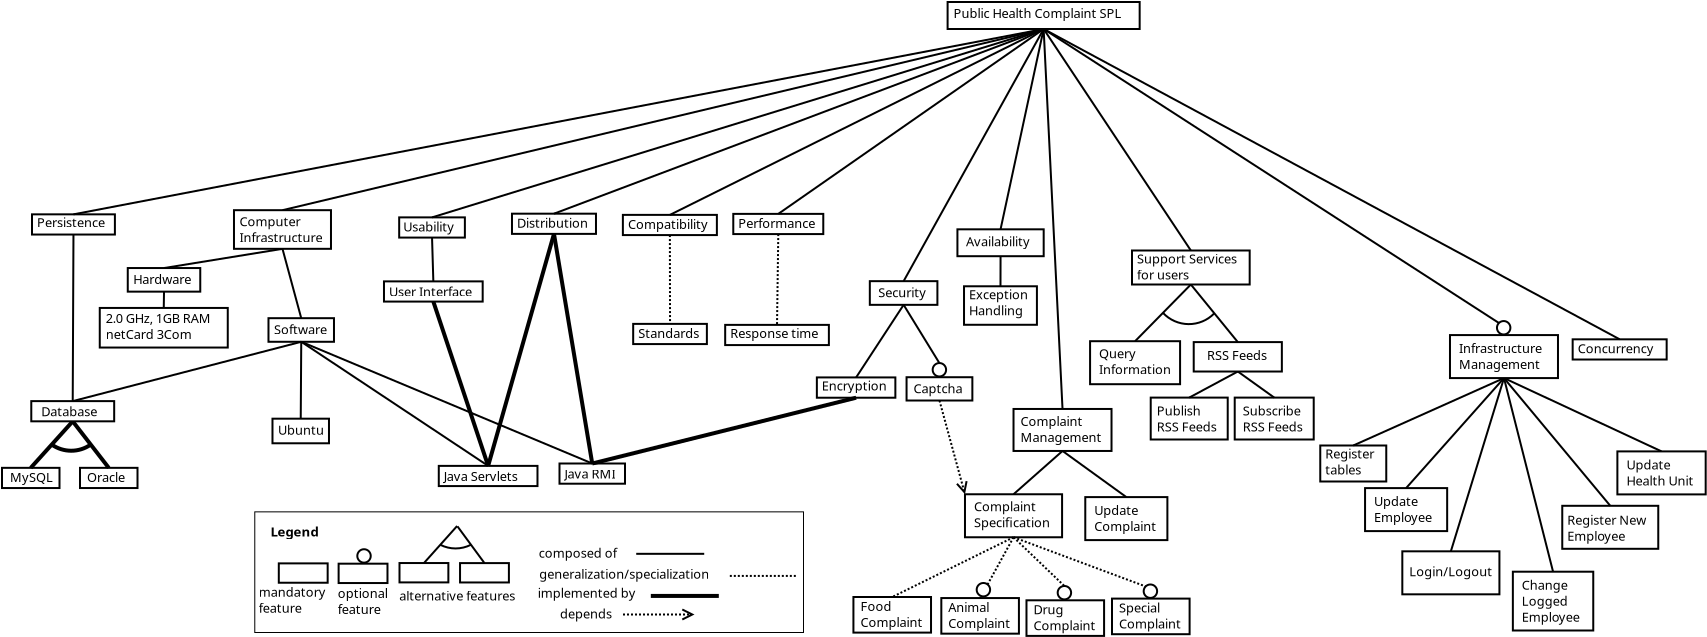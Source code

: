 <?xml version="1.0" encoding="UTF-8"?>
<dia:diagram xmlns:dia="http://www.lysator.liu.se/~alla/dia/">
  <dia:layer name="Background" visible="true" active="true">
    <dia:group>
      <dia:object type="Standard - Box" version="0" id="O0">
        <dia:attribute name="obj_pos">
          <dia:point val="5.436,22.488"/>
        </dia:attribute>
        <dia:attribute name="obj_bb">
          <dia:rectangle val="5.386,22.438;10.341,24.688"/>
        </dia:attribute>
        <dia:attribute name="elem_corner">
          <dia:point val="5.436,22.488"/>
        </dia:attribute>
        <dia:attribute name="elem_width">
          <dia:real val="4.855"/>
        </dia:attribute>
        <dia:attribute name="elem_height">
          <dia:real val="2.15"/>
        </dia:attribute>
        <dia:attribute name="border_width">
          <dia:real val="0.1"/>
        </dia:attribute>
        <dia:attribute name="show_background">
          <dia:boolean val="true"/>
        </dia:attribute>
      </dia:object>
      <dia:object type="Standard - Text" version="1" id="O1">
        <dia:attribute name="obj_pos">
          <dia:point val="5.886,23.338"/>
        </dia:attribute>
        <dia:attribute name="obj_bb">
          <dia:rectangle val="5.886,22.743;9.998,24.291"/>
        </dia:attribute>
        <dia:attribute name="text">
          <dia:composite type="text">
            <dia:attribute name="string">
              <dia:string>#Complaint
Specification#</dia:string>
            </dia:attribute>
            <dia:attribute name="font">
              <dia:font family="sans" style="0" name="Helvetica"/>
            </dia:attribute>
            <dia:attribute name="height">
              <dia:real val="0.8"/>
            </dia:attribute>
            <dia:attribute name="pos">
              <dia:point val="5.886,23.338"/>
            </dia:attribute>
            <dia:attribute name="color">
              <dia:color val="#000000"/>
            </dia:attribute>
            <dia:attribute name="alignment">
              <dia:enum val="0"/>
            </dia:attribute>
          </dia:composite>
        </dia:attribute>
        <dia:attribute name="valign">
          <dia:enum val="3"/>
        </dia:attribute>
      </dia:object>
    </dia:group>
    <dia:group>
      <dia:object type="Standard - Box" version="0" id="O2">
        <dia:attribute name="obj_pos">
          <dia:point val="25.44,22.18"/>
        </dia:attribute>
        <dia:attribute name="obj_bb">
          <dia:rectangle val="25.39,22.13;29.595,24.38"/>
        </dia:attribute>
        <dia:attribute name="elem_corner">
          <dia:point val="25.44,22.18"/>
        </dia:attribute>
        <dia:attribute name="elem_width">
          <dia:real val="4.105"/>
        </dia:attribute>
        <dia:attribute name="elem_height">
          <dia:real val="2.15"/>
        </dia:attribute>
        <dia:attribute name="show_background">
          <dia:boolean val="true"/>
        </dia:attribute>
      </dia:object>
      <dia:object type="Standard - Text" version="1" id="O3">
        <dia:attribute name="obj_pos">
          <dia:point val="25.89,23.08"/>
        </dia:attribute>
        <dia:attribute name="obj_bb">
          <dia:rectangle val="25.89,22.485;29.065,24.032"/>
        </dia:attribute>
        <dia:attribute name="text">
          <dia:composite type="text">
            <dia:attribute name="string">
              <dia:string>#Update
Employee#</dia:string>
            </dia:attribute>
            <dia:attribute name="font">
              <dia:font family="sans" style="0" name="Helvetica"/>
            </dia:attribute>
            <dia:attribute name="height">
              <dia:real val="0.8"/>
            </dia:attribute>
            <dia:attribute name="pos">
              <dia:point val="25.89,23.08"/>
            </dia:attribute>
            <dia:attribute name="color">
              <dia:color val="#000000"/>
            </dia:attribute>
            <dia:attribute name="alignment">
              <dia:enum val="0"/>
            </dia:attribute>
          </dia:composite>
        </dia:attribute>
        <dia:attribute name="valign">
          <dia:enum val="3"/>
        </dia:attribute>
      </dia:object>
    </dia:group>
    <dia:group>
      <dia:object type="Standard - Box" version="0" id="O4">
        <dia:attribute name="obj_pos">
          <dia:point val="35.3,23.065"/>
        </dia:attribute>
        <dia:attribute name="obj_bb">
          <dia:rectangle val="35.25,23.015;40.15,25.265"/>
        </dia:attribute>
        <dia:attribute name="elem_corner">
          <dia:point val="35.3,23.065"/>
        </dia:attribute>
        <dia:attribute name="elem_width">
          <dia:real val="4.8"/>
        </dia:attribute>
        <dia:attribute name="elem_height">
          <dia:real val="2.15"/>
        </dia:attribute>
        <dia:attribute name="show_background">
          <dia:boolean val="true"/>
        </dia:attribute>
      </dia:object>
      <dia:object type="Standard - Text" version="1" id="O5">
        <dia:attribute name="obj_pos">
          <dia:point val="35.545,24.015"/>
        </dia:attribute>
        <dia:attribute name="obj_bb">
          <dia:rectangle val="35.545,23.42;39.782,24.968"/>
        </dia:attribute>
        <dia:attribute name="text">
          <dia:composite type="text">
            <dia:attribute name="string">
              <dia:string>#Register New
Employee#</dia:string>
            </dia:attribute>
            <dia:attribute name="font">
              <dia:font family="sans" style="0" name="Helvetica"/>
            </dia:attribute>
            <dia:attribute name="height">
              <dia:real val="0.8"/>
            </dia:attribute>
            <dia:attribute name="pos">
              <dia:point val="35.545,24.015"/>
            </dia:attribute>
            <dia:attribute name="color">
              <dia:color val="#000000"/>
            </dia:attribute>
            <dia:attribute name="alignment">
              <dia:enum val="0"/>
            </dia:attribute>
          </dia:composite>
        </dia:attribute>
        <dia:attribute name="valign">
          <dia:enum val="3"/>
        </dia:attribute>
      </dia:object>
    </dia:group>
    <dia:object type="Standard - Line" version="0" id="O6">
      <dia:attribute name="obj_pos">
        <dia:point val="10.313,20.323"/>
      </dia:attribute>
      <dia:attribute name="obj_bb">
        <dia:rectangle val="10.243,20.253;13.573,22.7"/>
      </dia:attribute>
      <dia:attribute name="conn_endpoints">
        <dia:point val="10.313,20.323"/>
        <dia:point val="13.503,22.63"/>
      </dia:attribute>
      <dia:attribute name="numcp">
        <dia:int val="1"/>
      </dia:attribute>
      <dia:connections>
        <dia:connection handle="0" to="O24" connection="6"/>
        <dia:connection handle="1" to="O28" connection="1"/>
      </dia:connections>
    </dia:object>
    <dia:object type="Standard - Line" version="0" id="O7">
      <dia:attribute name="obj_pos">
        <dia:point val="10.313,20.323"/>
      </dia:attribute>
      <dia:attribute name="obj_bb">
        <dia:rectangle val="7.793,20.253;10.384,22.559"/>
      </dia:attribute>
      <dia:attribute name="conn_endpoints">
        <dia:point val="10.313,20.323"/>
        <dia:point val="7.863,22.488"/>
      </dia:attribute>
      <dia:attribute name="numcp">
        <dia:int val="1"/>
      </dia:attribute>
      <dia:connections>
        <dia:connection handle="0" to="O24" connection="6"/>
        <dia:connection handle="1" to="O0" connection="1"/>
      </dia:connections>
    </dia:object>
    <dia:object type="Standard - Line" version="0" id="O8">
      <dia:attribute name="obj_pos">
        <dia:point val="16.729,12"/>
      </dia:attribute>
      <dia:attribute name="obj_bb">
        <dia:rectangle val="13.871,11.929;16.799,14.906"/>
      </dia:attribute>
      <dia:attribute name="conn_endpoints">
        <dia:point val="16.729,12"/>
        <dia:point val="13.941,14.835"/>
      </dia:attribute>
      <dia:attribute name="numcp">
        <dia:int val="1"/>
      </dia:attribute>
      <dia:connections>
        <dia:connection handle="0" to="O140" connection="6"/>
        <dia:connection handle="1" to="O30" connection="1"/>
      </dia:connections>
    </dia:object>
    <dia:object type="Standard - Line" version="0" id="O9">
      <dia:attribute name="obj_pos">
        <dia:point val="9.369,-0.775"/>
      </dia:attribute>
      <dia:attribute name="obj_bb">
        <dia:rectangle val="9.3,-0.844;32.202,13.994"/>
      </dia:attribute>
      <dia:attribute name="conn_endpoints">
        <dia:point val="9.369,-0.775"/>
        <dia:point val="32.133,13.925"/>
      </dia:attribute>
      <dia:attribute name="numcp">
        <dia:int val="1"/>
      </dia:attribute>
      <dia:connections>
        <dia:connection handle="0" to="O68" connection="6"/>
        <dia:connection handle="1" to="O150" connection="0"/>
      </dia:connections>
    </dia:object>
    <dia:object type="Standard - Line" version="0" id="O10">
      <dia:attribute name="obj_pos">
        <dia:point val="32.386,16.679"/>
      </dia:attribute>
      <dia:attribute name="obj_bb">
        <dia:rectangle val="27.422,16.609;32.457,22.251"/>
      </dia:attribute>
      <dia:attribute name="conn_endpoints">
        <dia:point val="32.386,16.679"/>
        <dia:point val="27.492,22.18"/>
      </dia:attribute>
      <dia:attribute name="numcp">
        <dia:int val="1"/>
      </dia:attribute>
      <dia:connections>
        <dia:connection handle="0" to="O148" connection="6"/>
        <dia:connection handle="1" to="O2" connection="1"/>
      </dia:connections>
    </dia:object>
    <dia:object type="Standard - Line" version="0" id="O11">
      <dia:attribute name="obj_pos">
        <dia:point val="32.386,16.679"/>
      </dia:attribute>
      <dia:attribute name="obj_bb">
        <dia:rectangle val="32.316,16.609;37.77,23.135"/>
      </dia:attribute>
      <dia:attribute name="conn_endpoints">
        <dia:point val="32.386,16.679"/>
        <dia:point val="37.7,23.065"/>
      </dia:attribute>
      <dia:attribute name="numcp">
        <dia:int val="1"/>
      </dia:attribute>
      <dia:connections>
        <dia:connection handle="0" to="O148" connection="6"/>
        <dia:connection handle="1" to="O4" connection="1"/>
      </dia:connections>
    </dia:object>
    <dia:object type="Standard - Line" version="0" id="O12">
      <dia:attribute name="obj_pos">
        <dia:point val="32.386,16.679"/>
      </dia:attribute>
      <dia:attribute name="obj_bb">
        <dia:rectangle val="32.326,16.619;34.901,26.421"/>
      </dia:attribute>
      <dia:attribute name="conn_endpoints">
        <dia:point val="32.386,16.679"/>
        <dia:point val="34.84,26.36"/>
      </dia:attribute>
      <dia:attribute name="numcp">
        <dia:int val="1"/>
      </dia:attribute>
      <dia:connections>
        <dia:connection handle="0" to="O148" connection="6"/>
        <dia:connection handle="1" to="O136" connection="1"/>
      </dia:connections>
    </dia:object>
    <dia:object type="Standard - Line" version="0" id="O13">
      <dia:attribute name="obj_pos">
        <dia:point val="32.386,16.679"/>
      </dia:attribute>
      <dia:attribute name="obj_bb">
        <dia:rectangle val="29.668,16.617;32.449,25.403"/>
      </dia:attribute>
      <dia:attribute name="conn_endpoints">
        <dia:point val="32.386,16.679"/>
        <dia:point val="29.73,25.341"/>
      </dia:attribute>
      <dia:attribute name="numcp">
        <dia:int val="1"/>
      </dia:attribute>
      <dia:connections>
        <dia:connection handle="0" to="O148" connection="6"/>
        <dia:connection handle="1" to="O134" connection="1"/>
      </dia:connections>
    </dia:object>
    <dia:object type="Standard - Line" version="0" id="O14">
      <dia:attribute name="obj_pos">
        <dia:point val="32.386,16.679"/>
      </dia:attribute>
      <dia:attribute name="obj_bb">
        <dia:rectangle val="32.32,16.613;40.33,20.411"/>
      </dia:attribute>
      <dia:attribute name="conn_endpoints">
        <dia:point val="32.386,16.679"/>
        <dia:point val="40.263,20.345"/>
      </dia:attribute>
      <dia:attribute name="numcp">
        <dia:int val="1"/>
      </dia:attribute>
      <dia:connections>
        <dia:connection handle="0" to="O148" connection="6"/>
        <dia:connection handle="1" to="O151" connection="1"/>
      </dia:connections>
    </dia:object>
    <dia:group>
      <dia:object type="Standard - Box" version="0" id="O15">
        <dia:attribute name="obj_pos">
          <dia:point val="23.2,20.05"/>
        </dia:attribute>
        <dia:attribute name="obj_bb">
          <dia:rectangle val="23.15,20;26.55,21.9"/>
        </dia:attribute>
        <dia:attribute name="elem_corner">
          <dia:point val="23.2,20.05"/>
        </dia:attribute>
        <dia:attribute name="elem_width">
          <dia:real val="3.3"/>
        </dia:attribute>
        <dia:attribute name="elem_height">
          <dia:real val="1.8"/>
        </dia:attribute>
        <dia:attribute name="show_background">
          <dia:boolean val="true"/>
        </dia:attribute>
      </dia:object>
      <dia:object type="Standard - Text" version="1" id="O16">
        <dia:attribute name="obj_pos">
          <dia:point val="23.45,20.7"/>
        </dia:attribute>
        <dia:attribute name="obj_bb">
          <dia:rectangle val="23.45,20.105;26.087,21.652"/>
        </dia:attribute>
        <dia:attribute name="text">
          <dia:composite type="text">
            <dia:attribute name="string">
              <dia:string>#Register
tables#</dia:string>
            </dia:attribute>
            <dia:attribute name="font">
              <dia:font family="sans" style="0" name="Helvetica"/>
            </dia:attribute>
            <dia:attribute name="height">
              <dia:real val="0.8"/>
            </dia:attribute>
            <dia:attribute name="pos">
              <dia:point val="23.45,20.7"/>
            </dia:attribute>
            <dia:attribute name="color">
              <dia:color val="#000000"/>
            </dia:attribute>
            <dia:attribute name="alignment">
              <dia:enum val="0"/>
            </dia:attribute>
          </dia:composite>
        </dia:attribute>
        <dia:attribute name="valign">
          <dia:enum val="3"/>
        </dia:attribute>
      </dia:object>
    </dia:group>
    <dia:object type="Standard - Line" version="0" id="O17">
      <dia:attribute name="obj_pos">
        <dia:point val="32.386,16.679"/>
      </dia:attribute>
      <dia:attribute name="obj_bb">
        <dia:rectangle val="24.784,16.613;32.453,20.116"/>
      </dia:attribute>
      <dia:attribute name="conn_endpoints">
        <dia:point val="32.386,16.679"/>
        <dia:point val="24.85,20.05"/>
      </dia:attribute>
      <dia:attribute name="numcp">
        <dia:int val="1"/>
      </dia:attribute>
      <dia:connections>
        <dia:connection handle="0" to="O148" connection="6"/>
        <dia:connection handle="1" to="O15" connection="1"/>
      </dia:connections>
    </dia:object>
    <dia:group>
      <dia:object type="Standard - Box" version="0" id="O18">
        <dia:attribute name="obj_pos">
          <dia:point val="-0.142,27.625"/>
        </dia:attribute>
        <dia:attribute name="obj_bb">
          <dia:rectangle val="-0.192,27.575;3.788,29.455"/>
        </dia:attribute>
        <dia:attribute name="elem_corner">
          <dia:point val="-0.142,27.625"/>
        </dia:attribute>
        <dia:attribute name="elem_width">
          <dia:real val="3.88"/>
        </dia:attribute>
        <dia:attribute name="elem_height">
          <dia:real val="1.78"/>
        </dia:attribute>
        <dia:attribute name="border_width">
          <dia:real val="0.1"/>
        </dia:attribute>
        <dia:attribute name="show_background">
          <dia:boolean val="true"/>
        </dia:attribute>
      </dia:object>
      <dia:object type="Standard - Text" version="1" id="O19">
        <dia:attribute name="obj_pos">
          <dia:point val="0.208,28.325"/>
        </dia:attribute>
        <dia:attribute name="obj_bb">
          <dia:rectangle val="0.208,27.73;3.481,29.278"/>
        </dia:attribute>
        <dia:attribute name="text">
          <dia:composite type="text">
            <dia:attribute name="string">
              <dia:string>#Food
Complaint#</dia:string>
            </dia:attribute>
            <dia:attribute name="font">
              <dia:font family="sans" style="0" name="Helvetica"/>
            </dia:attribute>
            <dia:attribute name="height">
              <dia:real val="0.8"/>
            </dia:attribute>
            <dia:attribute name="pos">
              <dia:point val="0.208,28.325"/>
            </dia:attribute>
            <dia:attribute name="color">
              <dia:color val="#000000"/>
            </dia:attribute>
            <dia:attribute name="alignment">
              <dia:enum val="0"/>
            </dia:attribute>
          </dia:composite>
        </dia:attribute>
        <dia:attribute name="valign">
          <dia:enum val="3"/>
        </dia:attribute>
      </dia:object>
    </dia:group>
    <dia:object type="Standard - Line" version="0" id="O20">
      <dia:attribute name="obj_pos">
        <dia:point val="7.863,24.638"/>
      </dia:attribute>
      <dia:attribute name="obj_bb">
        <dia:rectangle val="6.125,24.57;7.931,27.746"/>
      </dia:attribute>
      <dia:attribute name="conn_endpoints">
        <dia:point val="7.863,24.638"/>
        <dia:point val="6.193,27.678"/>
      </dia:attribute>
      <dia:attribute name="numcp">
        <dia:int val="1"/>
      </dia:attribute>
      <dia:attribute name="line_width">
        <dia:real val="0.1"/>
      </dia:attribute>
      <dia:attribute name="line_style">
        <dia:enum val="4"/>
      </dia:attribute>
      <dia:connections>
        <dia:connection handle="0" to="O0" connection="6"/>
        <dia:connection handle="1" to="O35" connection="1"/>
      </dia:connections>
    </dia:object>
    <dia:object type="Standard - Line" version="0" id="O21">
      <dia:attribute name="obj_pos">
        <dia:point val="7.863,24.638"/>
      </dia:attribute>
      <dia:attribute name="obj_bb">
        <dia:rectangle val="1.731,24.571;7.93,27.692"/>
      </dia:attribute>
      <dia:attribute name="conn_endpoints">
        <dia:point val="7.863,24.638"/>
        <dia:point val="1.798,27.625"/>
      </dia:attribute>
      <dia:attribute name="numcp">
        <dia:int val="1"/>
      </dia:attribute>
      <dia:attribute name="line_width">
        <dia:real val="0.1"/>
      </dia:attribute>
      <dia:attribute name="line_style">
        <dia:enum val="4"/>
      </dia:attribute>
      <dia:connections>
        <dia:connection handle="0" to="O0" connection="6"/>
        <dia:connection handle="1" to="O18" connection="1"/>
      </dia:connections>
    </dia:object>
    <dia:object type="Standard - Line" version="0" id="O22">
      <dia:attribute name="obj_pos">
        <dia:point val="7.863,24.638"/>
      </dia:attribute>
      <dia:attribute name="obj_bb">
        <dia:rectangle val="7.793,24.567;10.477,27.144"/>
      </dia:attribute>
      <dia:attribute name="conn_endpoints">
        <dia:point val="7.863,24.638"/>
        <dia:point val="10.406,27.074"/>
      </dia:attribute>
      <dia:attribute name="numcp">
        <dia:int val="1"/>
      </dia:attribute>
      <dia:attribute name="line_width">
        <dia:real val="0.1"/>
      </dia:attribute>
      <dia:attribute name="line_style">
        <dia:enum val="4"/>
      </dia:attribute>
      <dia:connections>
        <dia:connection handle="0" to="O0" connection="6"/>
        <dia:connection handle="1" to="O40" connection="1"/>
      </dia:connections>
    </dia:object>
    <dia:object type="Standard - Line" version="0" id="O23">
      <dia:attribute name="obj_pos">
        <dia:point val="7.863,24.638"/>
      </dia:attribute>
      <dia:attribute name="obj_bb">
        <dia:rectangle val="7.799,24.574;14.533,27.161"/>
      </dia:attribute>
      <dia:attribute name="conn_endpoints">
        <dia:point val="7.863,24.638"/>
        <dia:point val="14.469,27.097"/>
      </dia:attribute>
      <dia:attribute name="numcp">
        <dia:int val="1"/>
      </dia:attribute>
      <dia:attribute name="line_width">
        <dia:real val="0.1"/>
      </dia:attribute>
      <dia:attribute name="line_style">
        <dia:enum val="4"/>
      </dia:attribute>
      <dia:connections>
        <dia:connection handle="0" to="O0" connection="6"/>
        <dia:connection handle="1" to="O43" connection="0"/>
      </dia:connections>
    </dia:object>
    <dia:group>
      <dia:object type="Standard - Box" version="0" id="O24">
        <dia:attribute name="obj_pos">
          <dia:point val="7.863,18.223"/>
        </dia:attribute>
        <dia:attribute name="obj_bb">
          <dia:rectangle val="7.813,18.173;12.813,20.373"/>
        </dia:attribute>
        <dia:attribute name="elem_corner">
          <dia:point val="7.863,18.223"/>
        </dia:attribute>
        <dia:attribute name="elem_width">
          <dia:real val="4.9"/>
        </dia:attribute>
        <dia:attribute name="elem_height">
          <dia:real val="2.1"/>
        </dia:attribute>
        <dia:attribute name="border_width">
          <dia:real val="0.1"/>
        </dia:attribute>
        <dia:attribute name="show_background">
          <dia:boolean val="true"/>
        </dia:attribute>
      </dia:object>
      <dia:object type="Standard - Text" version="1" id="O25">
        <dia:attribute name="obj_pos">
          <dia:point val="8.213,19.073"/>
        </dia:attribute>
        <dia:attribute name="obj_bb">
          <dia:rectangle val="8.213,18.478;12.431,20.026"/>
        </dia:attribute>
        <dia:attribute name="text">
          <dia:composite type="text">
            <dia:attribute name="string">
              <dia:string>#Complaint
Management#</dia:string>
            </dia:attribute>
            <dia:attribute name="font">
              <dia:font family="sans" style="0" name="Helvetica"/>
            </dia:attribute>
            <dia:attribute name="height">
              <dia:real val="0.8"/>
            </dia:attribute>
            <dia:attribute name="pos">
              <dia:point val="8.213,19.073"/>
            </dia:attribute>
            <dia:attribute name="color">
              <dia:color val="#000000"/>
            </dia:attribute>
            <dia:attribute name="alignment">
              <dia:enum val="0"/>
            </dia:attribute>
          </dia:composite>
        </dia:attribute>
        <dia:attribute name="valign">
          <dia:enum val="3"/>
        </dia:attribute>
      </dia:object>
    </dia:group>
    <dia:object type="Standard - Line" version="0" id="O26">
      <dia:attribute name="obj_pos">
        <dia:point val="9.369,-0.775"/>
      </dia:attribute>
      <dia:attribute name="obj_bb">
        <dia:rectangle val="9.317,-0.827;10.366,18.276"/>
      </dia:attribute>
      <dia:attribute name="conn_endpoints">
        <dia:point val="9.369,-0.775"/>
        <dia:point val="10.313,18.223"/>
      </dia:attribute>
      <dia:attribute name="numcp">
        <dia:int val="1"/>
      </dia:attribute>
      <dia:attribute name="line_width">
        <dia:real val="0.1"/>
      </dia:attribute>
      <dia:connections>
        <dia:connection handle="0" to="O68" connection="6"/>
        <dia:connection handle="1" to="O24" connection="1"/>
      </dia:connections>
    </dia:object>
    <dia:object type="Standard - Line" version="0" id="O27">
      <dia:attribute name="obj_pos">
        <dia:point val="16.729,12"/>
      </dia:attribute>
      <dia:attribute name="obj_bb">
        <dia:rectangle val="16.658,11.93;19.147,14.95"/>
      </dia:attribute>
      <dia:attribute name="conn_endpoints">
        <dia:point val="16.729,12"/>
        <dia:point val="19.077,14.88"/>
      </dia:attribute>
      <dia:attribute name="numcp">
        <dia:int val="1"/>
      </dia:attribute>
      <dia:attribute name="line_width">
        <dia:real val="0.1"/>
      </dia:attribute>
      <dia:connections>
        <dia:connection handle="0" to="O140" connection="6"/>
        <dia:connection handle="1" to="O159" connection="1"/>
      </dia:connections>
    </dia:object>
    <dia:group>
      <dia:object type="Standard - Box" version="0" id="O28">
        <dia:attribute name="obj_pos">
          <dia:point val="11.451,22.63"/>
        </dia:attribute>
        <dia:attribute name="obj_bb">
          <dia:rectangle val="11.401,22.58;15.606,24.83"/>
        </dia:attribute>
        <dia:attribute name="elem_corner">
          <dia:point val="11.451,22.63"/>
        </dia:attribute>
        <dia:attribute name="elem_width">
          <dia:real val="4.105"/>
        </dia:attribute>
        <dia:attribute name="elem_height">
          <dia:real val="2.15"/>
        </dia:attribute>
        <dia:attribute name="border_width">
          <dia:real val="0.1"/>
        </dia:attribute>
        <dia:attribute name="show_background">
          <dia:boolean val="true"/>
        </dia:attribute>
      </dia:object>
      <dia:object type="Standard - Text" version="1" id="O29">
        <dia:attribute name="obj_pos">
          <dia:point val="11.901,23.53"/>
        </dia:attribute>
        <dia:attribute name="obj_bb">
          <dia:rectangle val="11.901,22.935;15.173,24.483"/>
        </dia:attribute>
        <dia:attribute name="text">
          <dia:composite type="text">
            <dia:attribute name="string">
              <dia:string>#Update
Complaint#</dia:string>
            </dia:attribute>
            <dia:attribute name="font">
              <dia:font family="sans" style="0" name="Helvetica"/>
            </dia:attribute>
            <dia:attribute name="height">
              <dia:real val="0.8"/>
            </dia:attribute>
            <dia:attribute name="pos">
              <dia:point val="11.901,23.53"/>
            </dia:attribute>
            <dia:attribute name="color">
              <dia:color val="#000000"/>
            </dia:attribute>
            <dia:attribute name="alignment">
              <dia:enum val="0"/>
            </dia:attribute>
          </dia:composite>
        </dia:attribute>
        <dia:attribute name="valign">
          <dia:enum val="3"/>
        </dia:attribute>
      </dia:object>
    </dia:group>
    <dia:group>
      <dia:object type="Standard - Box" version="0" id="O30">
        <dia:attribute name="obj_pos">
          <dia:point val="11.691,14.835"/>
        </dia:attribute>
        <dia:attribute name="obj_bb">
          <dia:rectangle val="11.641,14.785;16.241,17.035"/>
        </dia:attribute>
        <dia:attribute name="elem_corner">
          <dia:point val="11.691,14.835"/>
        </dia:attribute>
        <dia:attribute name="elem_width">
          <dia:real val="4.5"/>
        </dia:attribute>
        <dia:attribute name="elem_height">
          <dia:real val="2.15"/>
        </dia:attribute>
        <dia:attribute name="border_width">
          <dia:real val="0.1"/>
        </dia:attribute>
        <dia:attribute name="show_background">
          <dia:boolean val="true"/>
        </dia:attribute>
      </dia:object>
      <dia:object type="Standard - Text" version="1" id="O31">
        <dia:attribute name="obj_pos">
          <dia:point val="12.141,15.685"/>
        </dia:attribute>
        <dia:attribute name="obj_bb">
          <dia:rectangle val="12.141,15.09;15.846,16.638"/>
        </dia:attribute>
        <dia:attribute name="text">
          <dia:composite type="text">
            <dia:attribute name="string">
              <dia:string>#Query
Information#</dia:string>
            </dia:attribute>
            <dia:attribute name="font">
              <dia:font family="sans" style="0" name="Helvetica"/>
            </dia:attribute>
            <dia:attribute name="height">
              <dia:real val="0.8"/>
            </dia:attribute>
            <dia:attribute name="pos">
              <dia:point val="12.141,15.685"/>
            </dia:attribute>
            <dia:attribute name="color">
              <dia:color val="#000000"/>
            </dia:attribute>
            <dia:attribute name="alignment">
              <dia:enum val="0"/>
            </dia:attribute>
          </dia:composite>
        </dia:attribute>
        <dia:attribute name="valign">
          <dia:enum val="3"/>
        </dia:attribute>
      </dia:object>
    </dia:group>
    <dia:group>
      <dia:object type="Standard - Box" version="0" id="O32">
        <dia:attribute name="obj_pos">
          <dia:point val="5.388,12.089"/>
        </dia:attribute>
        <dia:attribute name="obj_bb">
          <dia:rectangle val="5.338,12.039;9.083,14.064"/>
        </dia:attribute>
        <dia:attribute name="elem_corner">
          <dia:point val="5.388,12.089"/>
        </dia:attribute>
        <dia:attribute name="elem_width">
          <dia:real val="3.645"/>
        </dia:attribute>
        <dia:attribute name="elem_height">
          <dia:real val="1.925"/>
        </dia:attribute>
        <dia:attribute name="show_background">
          <dia:boolean val="true"/>
        </dia:attribute>
      </dia:object>
      <dia:object type="Standard - Text" version="1" id="O33">
        <dia:attribute name="obj_pos">
          <dia:point val="5.638,12.739"/>
        </dia:attribute>
        <dia:attribute name="obj_bb">
          <dia:rectangle val="5.638,12.144;8.793,13.692"/>
        </dia:attribute>
        <dia:attribute name="text">
          <dia:composite type="text">
            <dia:attribute name="string">
              <dia:string>#Exception
Handling#</dia:string>
            </dia:attribute>
            <dia:attribute name="font">
              <dia:font family="sans" style="0" name="Helvetica"/>
            </dia:attribute>
            <dia:attribute name="height">
              <dia:real val="0.8"/>
            </dia:attribute>
            <dia:attribute name="pos">
              <dia:point val="5.638,12.739"/>
            </dia:attribute>
            <dia:attribute name="color">
              <dia:color val="#000000"/>
            </dia:attribute>
            <dia:attribute name="alignment">
              <dia:enum val="0"/>
            </dia:attribute>
          </dia:composite>
        </dia:attribute>
        <dia:attribute name="valign">
          <dia:enum val="3"/>
        </dia:attribute>
      </dia:object>
    </dia:group>
    <dia:object type="Standard - Line" version="0" id="O34">
      <dia:attribute name="obj_pos">
        <dia:point val="9.369,-0.775"/>
      </dia:attribute>
      <dia:attribute name="obj_bb">
        <dia:rectangle val="7.156,-0.834;9.428,9.3"/>
      </dia:attribute>
      <dia:attribute name="conn_endpoints">
        <dia:point val="9.369,-0.775"/>
        <dia:point val="7.215,9.241"/>
      </dia:attribute>
      <dia:attribute name="numcp">
        <dia:int val="1"/>
      </dia:attribute>
      <dia:attribute name="line_width">
        <dia:real val="0.1"/>
      </dia:attribute>
      <dia:connections>
        <dia:connection handle="0" to="O68" connection="6"/>
        <dia:connection handle="1" to="O142" connection="1"/>
      </dia:connections>
    </dia:object>
    <dia:group>
      <dia:group>
        <dia:object type="Standard - Box" version="0" id="O35">
          <dia:attribute name="obj_pos">
            <dia:point val="4.253,27.678"/>
          </dia:attribute>
          <dia:attribute name="obj_bb">
            <dia:rectangle val="4.203,27.628;8.183,29.509"/>
          </dia:attribute>
          <dia:attribute name="elem_corner">
            <dia:point val="4.253,27.678"/>
          </dia:attribute>
          <dia:attribute name="elem_width">
            <dia:real val="3.88"/>
          </dia:attribute>
          <dia:attribute name="elem_height">
            <dia:real val="1.78"/>
          </dia:attribute>
          <dia:attribute name="border_width">
            <dia:real val="0.1"/>
          </dia:attribute>
          <dia:attribute name="show_background">
            <dia:boolean val="true"/>
          </dia:attribute>
        </dia:object>
        <dia:object type="Standard - Text" version="1" id="O36">
          <dia:attribute name="obj_pos">
            <dia:point val="4.603,28.378"/>
          </dia:attribute>
          <dia:attribute name="obj_bb">
            <dia:rectangle val="4.603,27.784;7.875,29.331"/>
          </dia:attribute>
          <dia:attribute name="text">
            <dia:composite type="text">
              <dia:attribute name="string">
                <dia:string>#Animal
Complaint#</dia:string>
              </dia:attribute>
              <dia:attribute name="font">
                <dia:font family="sans" style="0" name="Helvetica"/>
              </dia:attribute>
              <dia:attribute name="height">
                <dia:real val="0.8"/>
              </dia:attribute>
              <dia:attribute name="pos">
                <dia:point val="4.603,28.378"/>
              </dia:attribute>
              <dia:attribute name="color">
                <dia:color val="#000000"/>
              </dia:attribute>
              <dia:attribute name="alignment">
                <dia:enum val="0"/>
              </dia:attribute>
            </dia:composite>
          </dia:attribute>
          <dia:attribute name="valign">
            <dia:enum val="3"/>
          </dia:attribute>
        </dia:object>
      </dia:group>
      <dia:object type="Standard - Ellipse" version="0" id="O37">
        <dia:attribute name="obj_pos">
          <dia:point val="6.021,26.924"/>
        </dia:attribute>
        <dia:attribute name="obj_bb">
          <dia:rectangle val="5.971,26.874;6.742,27.645"/>
        </dia:attribute>
        <dia:attribute name="elem_corner">
          <dia:point val="6.021,26.924"/>
        </dia:attribute>
        <dia:attribute name="elem_width">
          <dia:real val="0.672"/>
        </dia:attribute>
        <dia:attribute name="elem_height">
          <dia:real val="0.672"/>
        </dia:attribute>
        <dia:attribute name="border_width">
          <dia:real val="0.1"/>
        </dia:attribute>
        <dia:attribute name="aspect">
          <dia:enum val="2"/>
        </dia:attribute>
      </dia:object>
    </dia:group>
    <dia:group>
      <dia:group>
        <dia:object type="Standard - Box" version="0" id="O38">
          <dia:attribute name="obj_pos">
            <dia:point val="8.511,27.79"/>
          </dia:attribute>
          <dia:attribute name="obj_bb">
            <dia:rectangle val="8.461,27.74;12.441,29.62"/>
          </dia:attribute>
          <dia:attribute name="elem_corner">
            <dia:point val="8.511,27.79"/>
          </dia:attribute>
          <dia:attribute name="elem_width">
            <dia:real val="3.88"/>
          </dia:attribute>
          <dia:attribute name="elem_height">
            <dia:real val="1.78"/>
          </dia:attribute>
          <dia:attribute name="border_width">
            <dia:real val="0.1"/>
          </dia:attribute>
          <dia:attribute name="show_background">
            <dia:boolean val="true"/>
          </dia:attribute>
        </dia:object>
        <dia:object type="Standard - Text" version="1" id="O39">
          <dia:attribute name="obj_pos">
            <dia:point val="8.861,28.49"/>
          </dia:attribute>
          <dia:attribute name="obj_bb">
            <dia:rectangle val="8.861,27.895;12.133,29.443"/>
          </dia:attribute>
          <dia:attribute name="text">
            <dia:composite type="text">
              <dia:attribute name="string">
                <dia:string>#Drug
Complaint#</dia:string>
              </dia:attribute>
              <dia:attribute name="font">
                <dia:font family="sans" style="0" name="Helvetica"/>
              </dia:attribute>
              <dia:attribute name="height">
                <dia:real val="0.8"/>
              </dia:attribute>
              <dia:attribute name="pos">
                <dia:point val="8.861,28.49"/>
              </dia:attribute>
              <dia:attribute name="color">
                <dia:color val="#000000"/>
              </dia:attribute>
              <dia:attribute name="alignment">
                <dia:enum val="0"/>
              </dia:attribute>
            </dia:composite>
          </dia:attribute>
          <dia:attribute name="valign">
            <dia:enum val="3"/>
          </dia:attribute>
        </dia:object>
      </dia:group>
      <dia:object type="Standard - Ellipse" version="0" id="O40">
        <dia:attribute name="obj_pos">
          <dia:point val="10.071,27.074"/>
        </dia:attribute>
        <dia:attribute name="obj_bb">
          <dia:rectangle val="10.021,27.024;10.792,27.795"/>
        </dia:attribute>
        <dia:attribute name="elem_corner">
          <dia:point val="10.071,27.074"/>
        </dia:attribute>
        <dia:attribute name="elem_width">
          <dia:real val="0.672"/>
        </dia:attribute>
        <dia:attribute name="elem_height">
          <dia:real val="0.672"/>
        </dia:attribute>
        <dia:attribute name="border_width">
          <dia:real val="0.1"/>
        </dia:attribute>
        <dia:attribute name="aspect">
          <dia:enum val="2"/>
        </dia:attribute>
      </dia:object>
    </dia:group>
    <dia:group>
      <dia:object type="Standard - Box" version="0" id="O41">
        <dia:attribute name="obj_pos">
          <dia:point val="12.787,27.705"/>
        </dia:attribute>
        <dia:attribute name="obj_bb">
          <dia:rectangle val="12.737,27.655;16.717,29.535"/>
        </dia:attribute>
        <dia:attribute name="elem_corner">
          <dia:point val="12.787,27.705"/>
        </dia:attribute>
        <dia:attribute name="elem_width">
          <dia:real val="3.88"/>
        </dia:attribute>
        <dia:attribute name="elem_height">
          <dia:real val="1.78"/>
        </dia:attribute>
        <dia:attribute name="border_width">
          <dia:real val="0.1"/>
        </dia:attribute>
        <dia:attribute name="show_background">
          <dia:boolean val="true"/>
        </dia:attribute>
      </dia:object>
      <dia:object type="Standard - Text" version="1" id="O42">
        <dia:attribute name="obj_pos">
          <dia:point val="13.137,28.405"/>
        </dia:attribute>
        <dia:attribute name="obj_bb">
          <dia:rectangle val="13.137,27.81;16.409,29.357"/>
        </dia:attribute>
        <dia:attribute name="text">
          <dia:composite type="text">
            <dia:attribute name="string">
              <dia:string>#Special
Complaint#</dia:string>
            </dia:attribute>
            <dia:attribute name="font">
              <dia:font family="sans" style="0" name="Helvetica"/>
            </dia:attribute>
            <dia:attribute name="height">
              <dia:real val="0.8"/>
            </dia:attribute>
            <dia:attribute name="pos">
              <dia:point val="13.137,28.405"/>
            </dia:attribute>
            <dia:attribute name="color">
              <dia:color val="#000000"/>
            </dia:attribute>
            <dia:attribute name="alignment">
              <dia:enum val="0"/>
            </dia:attribute>
          </dia:composite>
        </dia:attribute>
        <dia:attribute name="valign">
          <dia:enum val="3"/>
        </dia:attribute>
      </dia:object>
    </dia:group>
    <dia:object type="Standard - Ellipse" version="0" id="O43">
      <dia:attribute name="obj_pos">
        <dia:point val="14.371,26.999"/>
      </dia:attribute>
      <dia:attribute name="obj_bb">
        <dia:rectangle val="14.321,26.949;15.092,27.72"/>
      </dia:attribute>
      <dia:attribute name="elem_corner">
        <dia:point val="14.371,26.999"/>
      </dia:attribute>
      <dia:attribute name="elem_width">
        <dia:real val="0.672"/>
      </dia:attribute>
      <dia:attribute name="elem_height">
        <dia:real val="0.672"/>
      </dia:attribute>
      <dia:attribute name="border_width">
        <dia:real val="0.1"/>
      </dia:attribute>
      <dia:attribute name="aspect">
        <dia:enum val="2"/>
      </dia:attribute>
    </dia:object>
    <dia:object type="Standard - Line" version="0" id="O44">
      <dia:attribute name="obj_pos">
        <dia:point val="2.368,13.017"/>
      </dia:attribute>
      <dia:attribute name="obj_bb">
        <dia:rectangle val="2.299,12.948;4.224,15.995"/>
      </dia:attribute>
      <dia:attribute name="conn_endpoints">
        <dia:point val="2.368,13.017"/>
        <dia:point val="4.155,15.927"/>
      </dia:attribute>
      <dia:attribute name="numcp">
        <dia:int val="1"/>
      </dia:attribute>
      <dia:attribute name="line_width">
        <dia:real val="0.1"/>
      </dia:attribute>
      <dia:connections>
        <dia:connection handle="0" to="O138" connection="6"/>
        <dia:connection handle="1" to="O164" connection="1"/>
      </dia:connections>
    </dia:object>
    <dia:object type="Standard - Box" version="0" id="O45">
      <dia:attribute name="obj_pos">
        <dia:point val="-30.074,23.368"/>
      </dia:attribute>
      <dia:attribute name="obj_bb">
        <dia:rectangle val="-30.099,23.343;-2.613,29.425"/>
      </dia:attribute>
      <dia:attribute name="elem_corner">
        <dia:point val="-30.074,23.368"/>
      </dia:attribute>
      <dia:attribute name="elem_width">
        <dia:real val="27.436"/>
      </dia:attribute>
      <dia:attribute name="elem_height">
        <dia:real val="6.032"/>
      </dia:attribute>
      <dia:attribute name="border_width">
        <dia:real val="0.05"/>
      </dia:attribute>
      <dia:attribute name="show_background">
        <dia:boolean val="true"/>
      </dia:attribute>
    </dia:object>
    <dia:object type="Standard - Text" version="1" id="O46">
      <dia:attribute name="obj_pos">
        <dia:point val="-29.29,24.598"/>
      </dia:attribute>
      <dia:attribute name="obj_bb">
        <dia:rectangle val="-29.29,23.986;-26.56,24.756"/>
      </dia:attribute>
      <dia:attribute name="text">
        <dia:composite type="text">
          <dia:attribute name="string">
            <dia:string>#Legend#</dia:string>
          </dia:attribute>
          <dia:attribute name="font">
            <dia:font family="sans" style="80" name="Helvetica-Bold"/>
          </dia:attribute>
          <dia:attribute name="height">
            <dia:real val="0.825"/>
          </dia:attribute>
          <dia:attribute name="pos">
            <dia:point val="-29.29,24.598"/>
          </dia:attribute>
          <dia:attribute name="color">
            <dia:color val="#000000"/>
          </dia:attribute>
          <dia:attribute name="alignment">
            <dia:enum val="0"/>
          </dia:attribute>
        </dia:composite>
      </dia:attribute>
      <dia:attribute name="valign">
        <dia:enum val="3"/>
      </dia:attribute>
    </dia:object>
    <dia:object type="Standard - Text" version="1" id="O47">
      <dia:attribute name="obj_pos">
        <dia:point val="-15.852,26.716"/>
      </dia:attribute>
      <dia:attribute name="obj_bb">
        <dia:rectangle val="-15.852,26.121;-6.707,26.869"/>
      </dia:attribute>
      <dia:attribute name="text">
        <dia:composite type="text">
          <dia:attribute name="string">
            <dia:string>#generalization/specialization#</dia:string>
          </dia:attribute>
          <dia:attribute name="font">
            <dia:font family="sans" style="0" name="Helvetica"/>
          </dia:attribute>
          <dia:attribute name="height">
            <dia:real val="0.8"/>
          </dia:attribute>
          <dia:attribute name="pos">
            <dia:point val="-15.852,26.716"/>
          </dia:attribute>
          <dia:attribute name="color">
            <dia:color val="#000000"/>
          </dia:attribute>
          <dia:attribute name="alignment">
            <dia:enum val="0"/>
          </dia:attribute>
        </dia:composite>
      </dia:attribute>
      <dia:attribute name="valign">
        <dia:enum val="3"/>
      </dia:attribute>
    </dia:object>
    <dia:object type="Standard - Text" version="1" id="O48">
      <dia:attribute name="obj_pos">
        <dia:point val="-15.922,27.666"/>
      </dia:attribute>
      <dia:attribute name="obj_bb">
        <dia:rectangle val="-15.922,27.071;-10.677,27.819"/>
      </dia:attribute>
      <dia:attribute name="text">
        <dia:composite type="text">
          <dia:attribute name="string">
            <dia:string>#implemented by#</dia:string>
          </dia:attribute>
          <dia:attribute name="font">
            <dia:font family="sans" style="0" name="Helvetica"/>
          </dia:attribute>
          <dia:attribute name="height">
            <dia:real val="0.8"/>
          </dia:attribute>
          <dia:attribute name="pos">
            <dia:point val="-15.922,27.666"/>
          </dia:attribute>
          <dia:attribute name="color">
            <dia:color val="#000000"/>
          </dia:attribute>
          <dia:attribute name="alignment">
            <dia:enum val="0"/>
          </dia:attribute>
        </dia:composite>
      </dia:attribute>
      <dia:attribute name="valign">
        <dia:enum val="3"/>
      </dia:attribute>
    </dia:object>
    <dia:object type="Standard - Text" version="1" id="O49">
      <dia:attribute name="obj_pos">
        <dia:point val="-15.872,25.666"/>
      </dia:attribute>
      <dia:attribute name="obj_bb">
        <dia:rectangle val="-15.872,25.071;-11.75,25.819"/>
      </dia:attribute>
      <dia:attribute name="text">
        <dia:composite type="text">
          <dia:attribute name="string">
            <dia:string>#composed of#</dia:string>
          </dia:attribute>
          <dia:attribute name="font">
            <dia:font family="sans" style="0" name="Helvetica"/>
          </dia:attribute>
          <dia:attribute name="height">
            <dia:real val="0.8"/>
          </dia:attribute>
          <dia:attribute name="pos">
            <dia:point val="-15.872,25.666"/>
          </dia:attribute>
          <dia:attribute name="color">
            <dia:color val="#000000"/>
          </dia:attribute>
          <dia:attribute name="alignment">
            <dia:enum val="0"/>
          </dia:attribute>
        </dia:composite>
      </dia:attribute>
      <dia:attribute name="valign">
        <dia:enum val="3"/>
      </dia:attribute>
    </dia:object>
    <dia:object type="Standard - Line" version="0" id="O50">
      <dia:attribute name="obj_pos">
        <dia:point val="-11.002,25.466"/>
      </dia:attribute>
      <dia:attribute name="obj_bb">
        <dia:rectangle val="-11.052,25.416;-7.552,25.516"/>
      </dia:attribute>
      <dia:attribute name="conn_endpoints">
        <dia:point val="-11.002,25.466"/>
        <dia:point val="-7.602,25.466"/>
      </dia:attribute>
      <dia:attribute name="numcp">
        <dia:int val="1"/>
      </dia:attribute>
      <dia:attribute name="line_width">
        <dia:real val="0.1"/>
      </dia:attribute>
    </dia:object>
    <dia:object type="Standard - Line" version="0" id="O51">
      <dia:attribute name="obj_pos">
        <dia:point val="-6.322,26.571"/>
      </dia:attribute>
      <dia:attribute name="obj_bb">
        <dia:rectangle val="-6.372,26.521;-2.872,26.621"/>
      </dia:attribute>
      <dia:attribute name="conn_endpoints">
        <dia:point val="-6.322,26.571"/>
        <dia:point val="-2.922,26.571"/>
      </dia:attribute>
      <dia:attribute name="numcp">
        <dia:int val="1"/>
      </dia:attribute>
      <dia:attribute name="line_width">
        <dia:real val="0.1"/>
      </dia:attribute>
      <dia:attribute name="line_style">
        <dia:enum val="4"/>
      </dia:attribute>
    </dia:object>
    <dia:object type="Standard - Line" version="0" id="O52">
      <dia:attribute name="obj_pos">
        <dia:point val="-10.272,27.571"/>
      </dia:attribute>
      <dia:attribute name="obj_bb">
        <dia:rectangle val="-10.372,27.471;-6.772,27.671"/>
      </dia:attribute>
      <dia:attribute name="conn_endpoints">
        <dia:point val="-10.272,27.571"/>
        <dia:point val="-6.872,27.571"/>
      </dia:attribute>
      <dia:attribute name="numcp">
        <dia:int val="1"/>
      </dia:attribute>
      <dia:attribute name="line_width">
        <dia:real val="0.2"/>
      </dia:attribute>
    </dia:object>
    <dia:object type="Standard - Box" version="0" id="O53">
      <dia:attribute name="obj_pos">
        <dia:point val="-28.873,25.944"/>
      </dia:attribute>
      <dia:attribute name="obj_bb">
        <dia:rectangle val="-28.923,25.894;-26.38,26.963"/>
      </dia:attribute>
      <dia:attribute name="elem_corner">
        <dia:point val="-28.873,25.944"/>
      </dia:attribute>
      <dia:attribute name="elem_width">
        <dia:real val="2.443"/>
      </dia:attribute>
      <dia:attribute name="elem_height">
        <dia:real val="0.968"/>
      </dia:attribute>
      <dia:attribute name="border_width">
        <dia:real val="0.1"/>
      </dia:attribute>
      <dia:attribute name="show_background">
        <dia:boolean val="true"/>
      </dia:attribute>
    </dia:object>
    <dia:object type="Standard - Ellipse" version="0" id="O54">
      <dia:attribute name="obj_pos">
        <dia:point val="-24.948,25.236"/>
      </dia:attribute>
      <dia:attribute name="obj_bb">
        <dia:rectangle val="-24.998,25.186;-24.226,25.957"/>
      </dia:attribute>
      <dia:attribute name="elem_corner">
        <dia:point val="-24.948,25.236"/>
      </dia:attribute>
      <dia:attribute name="elem_width">
        <dia:real val="0.672"/>
      </dia:attribute>
      <dia:attribute name="elem_height">
        <dia:real val="0.672"/>
      </dia:attribute>
      <dia:attribute name="border_width">
        <dia:real val="0.1"/>
      </dia:attribute>
      <dia:attribute name="aspect">
        <dia:enum val="2"/>
      </dia:attribute>
    </dia:object>
    <dia:object type="Standard - Text" version="1" id="O55">
      <dia:attribute name="obj_pos">
        <dia:point val="-29.879,27.611"/>
      </dia:attribute>
      <dia:attribute name="obj_bb">
        <dia:rectangle val="-29.879,27.016;-26.374,28.563"/>
      </dia:attribute>
      <dia:attribute name="text">
        <dia:composite type="text">
          <dia:attribute name="string">
            <dia:string>#mandatory
feature#</dia:string>
          </dia:attribute>
          <dia:attribute name="font">
            <dia:font family="sans" style="0" name="Helvetica"/>
          </dia:attribute>
          <dia:attribute name="height">
            <dia:real val="0.8"/>
          </dia:attribute>
          <dia:attribute name="pos">
            <dia:point val="-29.879,27.611"/>
          </dia:attribute>
          <dia:attribute name="color">
            <dia:color val="#000000"/>
          </dia:attribute>
          <dia:attribute name="alignment">
            <dia:enum val="0"/>
          </dia:attribute>
        </dia:composite>
      </dia:attribute>
      <dia:attribute name="valign">
        <dia:enum val="3"/>
      </dia:attribute>
    </dia:object>
    <dia:object type="Standard - Text" version="1" id="O56">
      <dia:attribute name="obj_pos">
        <dia:point val="-25.925,27.677"/>
      </dia:attribute>
      <dia:attribute name="obj_bb">
        <dia:rectangle val="-25.925,27.082;-23.33,28.63"/>
      </dia:attribute>
      <dia:attribute name="text">
        <dia:composite type="text">
          <dia:attribute name="string">
            <dia:string>#optional
feature#</dia:string>
          </dia:attribute>
          <dia:attribute name="font">
            <dia:font family="sans" style="0" name="Helvetica"/>
          </dia:attribute>
          <dia:attribute name="height">
            <dia:real val="0.8"/>
          </dia:attribute>
          <dia:attribute name="pos">
            <dia:point val="-25.925,27.677"/>
          </dia:attribute>
          <dia:attribute name="color">
            <dia:color val="#000000"/>
          </dia:attribute>
          <dia:attribute name="alignment">
            <dia:enum val="0"/>
          </dia:attribute>
        </dia:composite>
      </dia:attribute>
      <dia:attribute name="valign">
        <dia:enum val="3"/>
      </dia:attribute>
    </dia:object>
    <dia:object type="Standard - Text" version="1" id="O57">
      <dia:attribute name="obj_pos">
        <dia:point val="-22.849,27.801"/>
      </dia:attribute>
      <dia:attribute name="obj_bb">
        <dia:rectangle val="-22.849,27.206;-16.536,27.953"/>
      </dia:attribute>
      <dia:attribute name="text">
        <dia:composite type="text">
          <dia:attribute name="string">
            <dia:string>#alternative features#</dia:string>
          </dia:attribute>
          <dia:attribute name="font">
            <dia:font family="sans" style="0" name="Helvetica"/>
          </dia:attribute>
          <dia:attribute name="height">
            <dia:real val="0.8"/>
          </dia:attribute>
          <dia:attribute name="pos">
            <dia:point val="-22.849,27.801"/>
          </dia:attribute>
          <dia:attribute name="color">
            <dia:color val="#000000"/>
          </dia:attribute>
          <dia:attribute name="alignment">
            <dia:enum val="0"/>
          </dia:attribute>
        </dia:composite>
      </dia:attribute>
      <dia:attribute name="valign">
        <dia:enum val="3"/>
      </dia:attribute>
    </dia:object>
    <dia:object type="Standard - Box" version="0" id="O58">
      <dia:attribute name="obj_pos">
        <dia:point val="-25.882,25.959"/>
      </dia:attribute>
      <dia:attribute name="obj_bb">
        <dia:rectangle val="-25.932,25.909;-23.389,26.977"/>
      </dia:attribute>
      <dia:attribute name="elem_corner">
        <dia:point val="-25.882,25.959"/>
      </dia:attribute>
      <dia:attribute name="elem_width">
        <dia:real val="2.443"/>
      </dia:attribute>
      <dia:attribute name="elem_height">
        <dia:real val="0.968"/>
      </dia:attribute>
      <dia:attribute name="border_width">
        <dia:real val="0.1"/>
      </dia:attribute>
      <dia:attribute name="show_background">
        <dia:boolean val="true"/>
      </dia:attribute>
    </dia:object>
    <dia:group>
      <dia:object type="Standard - Line" version="0" id="O59">
        <dia:attribute name="obj_pos">
          <dia:point val="-21.639,25.953"/>
        </dia:attribute>
        <dia:attribute name="obj_bb">
          <dia:rectangle val="-21.709,24.005;-19.887,26.023"/>
        </dia:attribute>
        <dia:attribute name="conn_endpoints">
          <dia:point val="-21.639,25.953"/>
          <dia:point val="-19.958,24.075"/>
        </dia:attribute>
        <dia:attribute name="numcp">
          <dia:int val="1"/>
        </dia:attribute>
        <dia:attribute name="line_width">
          <dia:real val="0.1"/>
        </dia:attribute>
      </dia:object>
      <dia:object type="Standard - Line" version="0" id="O60">
        <dia:attribute name="obj_pos">
          <dia:point val="-19.94,24.093"/>
        </dia:attribute>
        <dia:attribute name="obj_bb">
          <dia:rectangle val="-20.01,24.023;-18.52,26.0"/>
        </dia:attribute>
        <dia:attribute name="conn_endpoints">
          <dia:point val="-19.94,24.093"/>
          <dia:point val="-18.59,25.93"/>
        </dia:attribute>
        <dia:attribute name="numcp">
          <dia:int val="1"/>
        </dia:attribute>
        <dia:attribute name="line_width">
          <dia:real val="0.1"/>
        </dia:attribute>
        <dia:connections>
          <dia:connection handle="1" to="O63" connection="1"/>
        </dia:connections>
      </dia:object>
      <dia:object type="Standard - Arc" version="0" id="O61">
        <dia:attribute name="obj_pos">
          <dia:point val="-20.798,25.014"/>
        </dia:attribute>
        <dia:attribute name="obj_bb">
          <dia:rectangle val="-20.848,24.962;-19.215,25.248"/>
        </dia:attribute>
        <dia:attribute name="conn_endpoints">
          <dia:point val="-20.798,25.014"/>
          <dia:point val="-19.265,25.012"/>
        </dia:attribute>
        <dia:attribute name="curve_distance">
          <dia:real val="0.185"/>
        </dia:attribute>
        <dia:attribute name="line_width">
          <dia:real val="0.1"/>
        </dia:attribute>
        <dia:connections>
          <dia:connection handle="0" to="O59" connection="0"/>
          <dia:connection handle="1" to="O60" connection="0"/>
        </dia:connections>
      </dia:object>
      <dia:object type="Standard - Box" version="0" id="O62">
        <dia:attribute name="obj_pos">
          <dia:point val="-22.838,25.927"/>
        </dia:attribute>
        <dia:attribute name="obj_bb">
          <dia:rectangle val="-22.888,25.877;-20.345,26.945"/>
        </dia:attribute>
        <dia:attribute name="elem_corner">
          <dia:point val="-22.838,25.927"/>
        </dia:attribute>
        <dia:attribute name="elem_width">
          <dia:real val="2.443"/>
        </dia:attribute>
        <dia:attribute name="elem_height">
          <dia:real val="0.968"/>
        </dia:attribute>
        <dia:attribute name="border_width">
          <dia:real val="0.1"/>
        </dia:attribute>
        <dia:attribute name="show_background">
          <dia:boolean val="true"/>
        </dia:attribute>
      </dia:object>
      <dia:object type="Standard - Box" version="0" id="O63">
        <dia:attribute name="obj_pos">
          <dia:point val="-19.811,25.93"/>
        </dia:attribute>
        <dia:attribute name="obj_bb">
          <dia:rectangle val="-19.861,25.88;-17.319,26.948"/>
        </dia:attribute>
        <dia:attribute name="elem_corner">
          <dia:point val="-19.811,25.93"/>
        </dia:attribute>
        <dia:attribute name="elem_width">
          <dia:real val="2.443"/>
        </dia:attribute>
        <dia:attribute name="elem_height">
          <dia:real val="0.968"/>
        </dia:attribute>
        <dia:attribute name="border_width">
          <dia:real val="0.1"/>
        </dia:attribute>
        <dia:attribute name="show_background">
          <dia:boolean val="true"/>
        </dia:attribute>
      </dia:object>
    </dia:group>
    <dia:object type="Standard - Line" version="0" id="O64">
      <dia:attribute name="obj_pos">
        <dia:point val="9.369,-0.775"/>
      </dia:attribute>
      <dia:attribute name="obj_bb">
        <dia:rectangle val="2.3,-0.843;9.437,11.901"/>
      </dia:attribute>
      <dia:attribute name="conn_endpoints">
        <dia:point val="9.369,-0.775"/>
        <dia:point val="2.368,11.833"/>
      </dia:attribute>
      <dia:attribute name="numcp">
        <dia:int val="1"/>
      </dia:attribute>
      <dia:attribute name="line_width">
        <dia:real val="0.1"/>
      </dia:attribute>
      <dia:connections>
        <dia:connection handle="0" to="O68" connection="6"/>
        <dia:connection handle="1" to="O138" connection="1"/>
      </dia:connections>
    </dia:object>
    <dia:object type="Standard - Line" version="0" id="O65">
      <dia:attribute name="obj_pos">
        <dia:point val="2.368,13.017"/>
      </dia:attribute>
      <dia:attribute name="obj_bb">
        <dia:rectangle val="-0.077,12.948;2.437,16.715"/>
      </dia:attribute>
      <dia:attribute name="conn_endpoints">
        <dia:point val="2.368,13.017"/>
        <dia:point val="-0.007,16.646"/>
      </dia:attribute>
      <dia:attribute name="numcp">
        <dia:int val="1"/>
      </dia:attribute>
      <dia:attribute name="line_width">
        <dia:real val="0.1"/>
      </dia:attribute>
      <dia:connections>
        <dia:connection handle="0" to="O138" connection="6"/>
        <dia:connection handle="1" to="O66" connection="1"/>
      </dia:connections>
    </dia:object>
    <dia:group>
      <dia:object type="Standard - Box" version="0" id="O66">
        <dia:attribute name="obj_pos">
          <dia:point val="-1.97,16.646"/>
        </dia:attribute>
        <dia:attribute name="obj_bb">
          <dia:rectangle val="-2.02,16.596;2.005,17.711"/>
        </dia:attribute>
        <dia:attribute name="elem_corner">
          <dia:point val="-1.97,16.646"/>
        </dia:attribute>
        <dia:attribute name="elem_width">
          <dia:real val="3.925"/>
        </dia:attribute>
        <dia:attribute name="elem_height">
          <dia:real val="1.015"/>
        </dia:attribute>
        <dia:attribute name="show_background">
          <dia:boolean val="true"/>
        </dia:attribute>
      </dia:object>
      <dia:object type="Standard - Text" version="1" id="O67">
        <dia:attribute name="obj_pos">
          <dia:point val="-1.72,17.296"/>
        </dia:attribute>
        <dia:attribute name="obj_bb">
          <dia:rectangle val="-1.72,16.701;1.718,17.448"/>
        </dia:attribute>
        <dia:attribute name="text">
          <dia:composite type="text">
            <dia:attribute name="string">
              <dia:string>#Encryption#</dia:string>
            </dia:attribute>
            <dia:attribute name="font">
              <dia:font family="sans" style="0" name="Helvetica"/>
            </dia:attribute>
            <dia:attribute name="height">
              <dia:real val="0.8"/>
            </dia:attribute>
            <dia:attribute name="pos">
              <dia:point val="-1.72,17.296"/>
            </dia:attribute>
            <dia:attribute name="color">
              <dia:color val="#000000"/>
            </dia:attribute>
            <dia:attribute name="alignment">
              <dia:enum val="0"/>
            </dia:attribute>
          </dia:composite>
        </dia:attribute>
        <dia:attribute name="valign">
          <dia:enum val="3"/>
        </dia:attribute>
      </dia:object>
    </dia:group>
    <dia:group>
      <dia:object type="Standard - Box" version="0" id="O68">
        <dia:attribute name="obj_pos">
          <dia:point val="4.567,-2.125"/>
        </dia:attribute>
        <dia:attribute name="obj_bb">
          <dia:rectangle val="4.517,-2.175;14.221,-0.725"/>
        </dia:attribute>
        <dia:attribute name="elem_corner">
          <dia:point val="4.567,-2.125"/>
        </dia:attribute>
        <dia:attribute name="elem_width">
          <dia:real val="9.603"/>
        </dia:attribute>
        <dia:attribute name="elem_height">
          <dia:real val="1.35"/>
        </dia:attribute>
        <dia:attribute name="show_background">
          <dia:boolean val="true"/>
        </dia:attribute>
      </dia:object>
      <dia:object type="Standard - Text" version="1" id="O69">
        <dia:attribute name="obj_pos">
          <dia:point val="4.867,-1.325"/>
        </dia:attribute>
        <dia:attribute name="obj_bb">
          <dia:rectangle val="4.867,-1.92;13.895,-1.172"/>
        </dia:attribute>
        <dia:attribute name="text">
          <dia:composite type="text">
            <dia:attribute name="string">
              <dia:string>#Public Health Complaint SPL#</dia:string>
            </dia:attribute>
            <dia:attribute name="font">
              <dia:font family="sans" style="0" name="Helvetica"/>
            </dia:attribute>
            <dia:attribute name="height">
              <dia:real val="0.8"/>
            </dia:attribute>
            <dia:attribute name="pos">
              <dia:point val="4.867,-1.325"/>
            </dia:attribute>
            <dia:attribute name="color">
              <dia:color val="#000000"/>
            </dia:attribute>
            <dia:attribute name="alignment">
              <dia:enum val="0"/>
            </dia:attribute>
          </dia:composite>
        </dia:attribute>
        <dia:attribute name="valign">
          <dia:enum val="3"/>
        </dia:attribute>
      </dia:object>
    </dia:group>
    <dia:group>
      <dia:object type="Standard - Box" version="0" id="O70">
        <dia:attribute name="obj_pos">
          <dia:point val="-41.213,8.492"/>
        </dia:attribute>
        <dia:attribute name="obj_bb">
          <dia:rectangle val="-41.263,8.442;-37.018,9.552"/>
        </dia:attribute>
        <dia:attribute name="elem_corner">
          <dia:point val="-41.213,8.492"/>
        </dia:attribute>
        <dia:attribute name="elem_width">
          <dia:real val="4.145"/>
        </dia:attribute>
        <dia:attribute name="elem_height">
          <dia:real val="1.01"/>
        </dia:attribute>
        <dia:attribute name="show_background">
          <dia:boolean val="true"/>
        </dia:attribute>
      </dia:object>
      <dia:object type="Standard - Text" version="1" id="O71">
        <dia:attribute name="obj_pos">
          <dia:point val="-40.963,9.142"/>
        </dia:attribute>
        <dia:attribute name="obj_bb">
          <dia:rectangle val="-40.963,8.547;-37.303,9.294"/>
        </dia:attribute>
        <dia:attribute name="text">
          <dia:composite type="text">
            <dia:attribute name="string">
              <dia:string>#Persistence#</dia:string>
            </dia:attribute>
            <dia:attribute name="font">
              <dia:font family="sans" style="0" name="Helvetica"/>
            </dia:attribute>
            <dia:attribute name="height">
              <dia:real val="0.8"/>
            </dia:attribute>
            <dia:attribute name="pos">
              <dia:point val="-40.963,9.142"/>
            </dia:attribute>
            <dia:attribute name="color">
              <dia:color val="#000000"/>
            </dia:attribute>
            <dia:attribute name="alignment">
              <dia:enum val="0"/>
            </dia:attribute>
          </dia:composite>
        </dia:attribute>
        <dia:attribute name="valign">
          <dia:enum val="3"/>
        </dia:attribute>
      </dia:object>
    </dia:group>
    <dia:object type="Standard - Line" version="0" id="O72">
      <dia:attribute name="obj_pos">
        <dia:point val="9.369,-0.775"/>
      </dia:attribute>
      <dia:attribute name="obj_bb">
        <dia:rectangle val="-39.199,-0.833;9.428,8.55"/>
      </dia:attribute>
      <dia:attribute name="conn_endpoints">
        <dia:point val="9.369,-0.775"/>
        <dia:point val="-39.14,8.492"/>
      </dia:attribute>
      <dia:attribute name="numcp">
        <dia:int val="1"/>
      </dia:attribute>
      <dia:attribute name="line_width">
        <dia:real val="0.1"/>
      </dia:attribute>
      <dia:connections>
        <dia:connection handle="0" to="O68" connection="6"/>
        <dia:connection handle="1" to="O70" connection="1"/>
      </dia:connections>
    </dia:object>
    <dia:group>
      <dia:object type="Standard - Box" version="0" id="O73">
        <dia:attribute name="obj_pos">
          <dia:point val="-6.554,14.019"/>
        </dia:attribute>
        <dia:attribute name="obj_bb">
          <dia:rectangle val="-6.604,13.969;-1.319,15.079"/>
        </dia:attribute>
        <dia:attribute name="elem_corner">
          <dia:point val="-6.554,14.019"/>
        </dia:attribute>
        <dia:attribute name="elem_width">
          <dia:real val="5.185"/>
        </dia:attribute>
        <dia:attribute name="elem_height">
          <dia:real val="1.01"/>
        </dia:attribute>
        <dia:attribute name="show_background">
          <dia:boolean val="true"/>
        </dia:attribute>
      </dia:object>
      <dia:object type="Standard - Text" version="1" id="O74">
        <dia:attribute name="obj_pos">
          <dia:point val="-6.304,14.669"/>
        </dia:attribute>
        <dia:attribute name="obj_bb">
          <dia:rectangle val="-6.304,14.074;-1.579,14.821"/>
        </dia:attribute>
        <dia:attribute name="text">
          <dia:composite type="text">
            <dia:attribute name="string">
              <dia:string>#Response time#</dia:string>
            </dia:attribute>
            <dia:attribute name="font">
              <dia:font family="sans" style="0" name="Helvetica"/>
            </dia:attribute>
            <dia:attribute name="height">
              <dia:real val="0.8"/>
            </dia:attribute>
            <dia:attribute name="pos">
              <dia:point val="-6.304,14.669"/>
            </dia:attribute>
            <dia:attribute name="color">
              <dia:color val="#000000"/>
            </dia:attribute>
            <dia:attribute name="alignment">
              <dia:enum val="0"/>
            </dia:attribute>
          </dia:composite>
        </dia:attribute>
        <dia:attribute name="valign">
          <dia:enum val="3"/>
        </dia:attribute>
      </dia:object>
    </dia:group>
    <dia:group>
      <dia:object type="Standard - Box" version="0" id="O75">
        <dia:attribute name="obj_pos">
          <dia:point val="-6.149,8.469"/>
        </dia:attribute>
        <dia:attribute name="obj_bb">
          <dia:rectangle val="-6.199,8.419;-1.599,9.529"/>
        </dia:attribute>
        <dia:attribute name="elem_corner">
          <dia:point val="-6.149,8.469"/>
        </dia:attribute>
        <dia:attribute name="elem_width">
          <dia:real val="4.5"/>
        </dia:attribute>
        <dia:attribute name="elem_height">
          <dia:real val="1.01"/>
        </dia:attribute>
        <dia:attribute name="show_background">
          <dia:boolean val="true"/>
        </dia:attribute>
      </dia:object>
      <dia:object type="Standard - Text" version="1" id="O76">
        <dia:attribute name="obj_pos">
          <dia:point val="-5.899,9.169"/>
        </dia:attribute>
        <dia:attribute name="obj_bb">
          <dia:rectangle val="-5.899,8.574;-1.841,9.321"/>
        </dia:attribute>
        <dia:attribute name="text">
          <dia:composite type="text">
            <dia:attribute name="string">
              <dia:string>#Performance#</dia:string>
            </dia:attribute>
            <dia:attribute name="font">
              <dia:font family="sans" style="0" name="Helvetica"/>
            </dia:attribute>
            <dia:attribute name="height">
              <dia:real val="0.8"/>
            </dia:attribute>
            <dia:attribute name="pos">
              <dia:point val="-5.899,9.169"/>
            </dia:attribute>
            <dia:attribute name="color">
              <dia:color val="#000000"/>
            </dia:attribute>
            <dia:attribute name="alignment">
              <dia:enum val="0"/>
            </dia:attribute>
          </dia:composite>
        </dia:attribute>
        <dia:attribute name="valign">
          <dia:enum val="3"/>
        </dia:attribute>
      </dia:object>
    </dia:group>
    <dia:object type="Standard - Line" version="0" id="O77">
      <dia:attribute name="obj_pos">
        <dia:point val="-3.899,9.479"/>
      </dia:attribute>
      <dia:attribute name="obj_bb">
        <dia:rectangle val="-4.012,9.428;-3.848,14.069"/>
      </dia:attribute>
      <dia:attribute name="conn_endpoints">
        <dia:point val="-3.899,9.479"/>
        <dia:point val="-3.962,14.019"/>
      </dia:attribute>
      <dia:attribute name="numcp">
        <dia:int val="1"/>
      </dia:attribute>
      <dia:attribute name="line_width">
        <dia:real val="0.1"/>
      </dia:attribute>
      <dia:attribute name="line_style">
        <dia:enum val="4"/>
      </dia:attribute>
      <dia:connections>
        <dia:connection handle="0" to="O75" connection="6"/>
        <dia:connection handle="1" to="O73" connection="1"/>
      </dia:connections>
    </dia:object>
    <dia:group>
      <dia:object type="Standard - Box" version="0" id="O78">
        <dia:attribute name="obj_pos">
          <dia:point val="-11.669,8.519"/>
        </dia:attribute>
        <dia:attribute name="obj_bb">
          <dia:rectangle val="-11.719,8.469;-6.919,9.579"/>
        </dia:attribute>
        <dia:attribute name="elem_corner">
          <dia:point val="-11.669,8.519"/>
        </dia:attribute>
        <dia:attribute name="elem_width">
          <dia:real val="4.7"/>
        </dia:attribute>
        <dia:attribute name="elem_height">
          <dia:real val="1.01"/>
        </dia:attribute>
        <dia:attribute name="show_background">
          <dia:boolean val="true"/>
        </dia:attribute>
      </dia:object>
      <dia:object type="Standard - Text" version="1" id="O79">
        <dia:attribute name="obj_pos">
          <dia:point val="-11.419,9.219"/>
        </dia:attribute>
        <dia:attribute name="obj_bb">
          <dia:rectangle val="-11.419,8.624;-7.159,9.371"/>
        </dia:attribute>
        <dia:attribute name="text">
          <dia:composite type="text">
            <dia:attribute name="string">
              <dia:string>#Compatibility#</dia:string>
            </dia:attribute>
            <dia:attribute name="font">
              <dia:font family="sans" style="0" name="Helvetica"/>
            </dia:attribute>
            <dia:attribute name="height">
              <dia:real val="0.8"/>
            </dia:attribute>
            <dia:attribute name="pos">
              <dia:point val="-11.419,9.219"/>
            </dia:attribute>
            <dia:attribute name="color">
              <dia:color val="#000000"/>
            </dia:attribute>
            <dia:attribute name="alignment">
              <dia:enum val="0"/>
            </dia:attribute>
          </dia:composite>
        </dia:attribute>
        <dia:attribute name="valign">
          <dia:enum val="3"/>
        </dia:attribute>
      </dia:object>
    </dia:group>
    <dia:object type="Standard - Line" version="0" id="O80">
      <dia:attribute name="obj_pos">
        <dia:point val="9.369,-0.775"/>
      </dia:attribute>
      <dia:attribute name="obj_bb">
        <dia:rectangle val="-3.968,-0.844;9.439,8.538"/>
      </dia:attribute>
      <dia:attribute name="conn_endpoints">
        <dia:point val="9.369,-0.775"/>
        <dia:point val="-3.899,8.469"/>
      </dia:attribute>
      <dia:attribute name="numcp">
        <dia:int val="1"/>
      </dia:attribute>
      <dia:attribute name="line_width">
        <dia:real val="0.1"/>
      </dia:attribute>
      <dia:connections>
        <dia:connection handle="0" to="O68" connection="6"/>
        <dia:connection handle="1" to="O75" connection="1"/>
      </dia:connections>
    </dia:object>
    <dia:group>
      <dia:object type="Standard - Box" version="0" id="O81">
        <dia:attribute name="obj_pos">
          <dia:point val="-11.154,13.969"/>
        </dia:attribute>
        <dia:attribute name="obj_bb">
          <dia:rectangle val="-11.204,13.919;-7.419,15.029"/>
        </dia:attribute>
        <dia:attribute name="elem_corner">
          <dia:point val="-11.154,13.969"/>
        </dia:attribute>
        <dia:attribute name="elem_width">
          <dia:real val="3.685"/>
        </dia:attribute>
        <dia:attribute name="elem_height">
          <dia:real val="1.01"/>
        </dia:attribute>
        <dia:attribute name="show_background">
          <dia:boolean val="true"/>
        </dia:attribute>
      </dia:object>
      <dia:object type="Standard - Text" version="1" id="O82">
        <dia:attribute name="obj_pos">
          <dia:point val="-10.904,14.669"/>
        </dia:attribute>
        <dia:attribute name="obj_bb">
          <dia:rectangle val="-10.904,14.074;-7.656,14.821"/>
        </dia:attribute>
        <dia:attribute name="text">
          <dia:composite type="text">
            <dia:attribute name="string">
              <dia:string>#Standards#</dia:string>
            </dia:attribute>
            <dia:attribute name="font">
              <dia:font family="sans" style="0" name="Helvetica"/>
            </dia:attribute>
            <dia:attribute name="height">
              <dia:real val="0.8"/>
            </dia:attribute>
            <dia:attribute name="pos">
              <dia:point val="-10.904,14.669"/>
            </dia:attribute>
            <dia:attribute name="color">
              <dia:color val="#000000"/>
            </dia:attribute>
            <dia:attribute name="alignment">
              <dia:enum val="0"/>
            </dia:attribute>
          </dia:composite>
        </dia:attribute>
        <dia:attribute name="valign">
          <dia:enum val="3"/>
        </dia:attribute>
      </dia:object>
    </dia:group>
    <dia:object type="Standard - Line" version="0" id="O83">
      <dia:attribute name="obj_pos">
        <dia:point val="-9.319,9.529"/>
      </dia:attribute>
      <dia:attribute name="obj_bb">
        <dia:rectangle val="-9.369,9.479;-9.261,14.019"/>
      </dia:attribute>
      <dia:attribute name="conn_endpoints">
        <dia:point val="-9.319,9.529"/>
        <dia:point val="-9.311,13.969"/>
      </dia:attribute>
      <dia:attribute name="numcp">
        <dia:int val="1"/>
      </dia:attribute>
      <dia:attribute name="line_width">
        <dia:real val="0.1"/>
      </dia:attribute>
      <dia:attribute name="line_style">
        <dia:enum val="4"/>
      </dia:attribute>
      <dia:connections>
        <dia:connection handle="0" to="O78" connection="6"/>
        <dia:connection handle="1" to="O81" connection="1"/>
      </dia:connections>
    </dia:object>
    <dia:object type="Standard - Line" version="0" id="O84">
      <dia:attribute name="obj_pos">
        <dia:point val="9.369,-0.775"/>
      </dia:attribute>
      <dia:attribute name="obj_bb">
        <dia:rectangle val="-9.386,-0.842;9.436,8.586"/>
      </dia:attribute>
      <dia:attribute name="conn_endpoints">
        <dia:point val="9.369,-0.775"/>
        <dia:point val="-9.319,8.519"/>
      </dia:attribute>
      <dia:attribute name="numcp">
        <dia:int val="1"/>
      </dia:attribute>
      <dia:attribute name="line_width">
        <dia:real val="0.1"/>
      </dia:attribute>
      <dia:connections>
        <dia:connection handle="0" to="O68" connection="6"/>
        <dia:connection handle="1" to="O78" connection="1"/>
      </dia:connections>
    </dia:object>
    <dia:group>
      <dia:object type="Standard - Box" version="0" id="O85">
        <dia:attribute name="obj_pos">
          <dia:point val="35.82,14.741"/>
        </dia:attribute>
        <dia:attribute name="obj_bb">
          <dia:rectangle val="35.77,14.691;40.57,15.801"/>
        </dia:attribute>
        <dia:attribute name="elem_corner">
          <dia:point val="35.82,14.741"/>
        </dia:attribute>
        <dia:attribute name="elem_width">
          <dia:real val="4.7"/>
        </dia:attribute>
        <dia:attribute name="elem_height">
          <dia:real val="1.01"/>
        </dia:attribute>
        <dia:attribute name="show_background">
          <dia:boolean val="true"/>
        </dia:attribute>
      </dia:object>
      <dia:object type="Standard - Text" version="1" id="O86">
        <dia:attribute name="obj_pos">
          <dia:point val="36.07,15.441"/>
        </dia:attribute>
        <dia:attribute name="obj_bb">
          <dia:rectangle val="36.07,14.846;40.105,15.594"/>
        </dia:attribute>
        <dia:attribute name="text">
          <dia:composite type="text">
            <dia:attribute name="string">
              <dia:string>#Concurrency#</dia:string>
            </dia:attribute>
            <dia:attribute name="font">
              <dia:font family="sans" style="0" name="Helvetica"/>
            </dia:attribute>
            <dia:attribute name="height">
              <dia:real val="0.8"/>
            </dia:attribute>
            <dia:attribute name="pos">
              <dia:point val="36.07,15.441"/>
            </dia:attribute>
            <dia:attribute name="color">
              <dia:color val="#000000"/>
            </dia:attribute>
            <dia:attribute name="alignment">
              <dia:enum val="0"/>
            </dia:attribute>
          </dia:composite>
        </dia:attribute>
        <dia:attribute name="valign">
          <dia:enum val="3"/>
        </dia:attribute>
      </dia:object>
    </dia:group>
    <dia:object type="Standard - Line" version="0" id="O87">
      <dia:attribute name="obj_pos">
        <dia:point val="9.369,-0.775"/>
      </dia:attribute>
      <dia:attribute name="obj_bb">
        <dia:rectangle val="9.301,-0.843;38.238,14.809"/>
      </dia:attribute>
      <dia:attribute name="conn_endpoints">
        <dia:point val="9.369,-0.775"/>
        <dia:point val="38.17,14.741"/>
      </dia:attribute>
      <dia:attribute name="numcp">
        <dia:int val="1"/>
      </dia:attribute>
      <dia:attribute name="line_width">
        <dia:real val="0.1"/>
      </dia:attribute>
      <dia:connections>
        <dia:connection handle="0" to="O68" connection="6"/>
        <dia:connection handle="1" to="O85" connection="1"/>
      </dia:connections>
    </dia:object>
    <dia:group>
      <dia:object type="Standard - Box" version="0" id="O88">
        <dia:attribute name="obj_pos">
          <dia:point val="-22.854,8.644"/>
        </dia:attribute>
        <dia:attribute name="obj_bb">
          <dia:rectangle val="-22.904,8.594;-19.519,9.704"/>
        </dia:attribute>
        <dia:attribute name="elem_corner">
          <dia:point val="-22.854,8.644"/>
        </dia:attribute>
        <dia:attribute name="elem_width">
          <dia:real val="3.285"/>
        </dia:attribute>
        <dia:attribute name="elem_height">
          <dia:real val="1.01"/>
        </dia:attribute>
        <dia:attribute name="show_background">
          <dia:boolean val="true"/>
        </dia:attribute>
      </dia:object>
      <dia:object type="Standard - Text" version="1" id="O89">
        <dia:attribute name="obj_pos">
          <dia:point val="-22.654,9.349"/>
        </dia:attribute>
        <dia:attribute name="obj_bb">
          <dia:rectangle val="-22.654,8.754;-19.891,9.501"/>
        </dia:attribute>
        <dia:attribute name="text">
          <dia:composite type="text">
            <dia:attribute name="string">
              <dia:string>#Usability#</dia:string>
            </dia:attribute>
            <dia:attribute name="font">
              <dia:font family="sans" style="0" name="Helvetica"/>
            </dia:attribute>
            <dia:attribute name="height">
              <dia:real val="0.8"/>
            </dia:attribute>
            <dia:attribute name="pos">
              <dia:point val="-22.654,9.349"/>
            </dia:attribute>
            <dia:attribute name="color">
              <dia:color val="#000000"/>
            </dia:attribute>
            <dia:attribute name="alignment">
              <dia:enum val="0"/>
            </dia:attribute>
          </dia:composite>
        </dia:attribute>
        <dia:attribute name="valign">
          <dia:enum val="3"/>
        </dia:attribute>
      </dia:object>
    </dia:group>
    <dia:group>
      <dia:object type="Standard - Box" version="0" id="O90">
        <dia:attribute name="obj_pos">
          <dia:point val="-23.614,11.844"/>
        </dia:attribute>
        <dia:attribute name="obj_bb">
          <dia:rectangle val="-23.664,11.794;-18.629,12.904"/>
        </dia:attribute>
        <dia:attribute name="elem_corner">
          <dia:point val="-23.614,11.844"/>
        </dia:attribute>
        <dia:attribute name="elem_width">
          <dia:real val="4.935"/>
        </dia:attribute>
        <dia:attribute name="elem_height">
          <dia:real val="1.01"/>
        </dia:attribute>
        <dia:attribute name="show_background">
          <dia:boolean val="true"/>
        </dia:attribute>
      </dia:object>
      <dia:object type="Standard - Text" version="1" id="O91">
        <dia:attribute name="obj_pos">
          <dia:point val="-23.364,12.599"/>
        </dia:attribute>
        <dia:attribute name="obj_bb">
          <dia:rectangle val="-23.364,12.004;-18.836,12.751"/>
        </dia:attribute>
        <dia:attribute name="text">
          <dia:composite type="text">
            <dia:attribute name="string">
              <dia:string>#User Interface#</dia:string>
            </dia:attribute>
            <dia:attribute name="font">
              <dia:font family="sans" style="0" name="Helvetica"/>
            </dia:attribute>
            <dia:attribute name="height">
              <dia:real val="0.8"/>
            </dia:attribute>
            <dia:attribute name="pos">
              <dia:point val="-23.364,12.599"/>
            </dia:attribute>
            <dia:attribute name="color">
              <dia:color val="#000000"/>
            </dia:attribute>
            <dia:attribute name="alignment">
              <dia:enum val="0"/>
            </dia:attribute>
          </dia:composite>
        </dia:attribute>
        <dia:attribute name="valign">
          <dia:enum val="3"/>
        </dia:attribute>
      </dia:object>
    </dia:group>
    <dia:object type="Standard - Line" version="0" id="O92">
      <dia:attribute name="obj_pos">
        <dia:point val="-21.211,9.654"/>
      </dia:attribute>
      <dia:attribute name="obj_bb">
        <dia:rectangle val="-21.263,9.602;-21.095,11.895"/>
      </dia:attribute>
      <dia:attribute name="conn_endpoints">
        <dia:point val="-21.211,9.654"/>
        <dia:point val="-21.146,11.844"/>
      </dia:attribute>
      <dia:attribute name="numcp">
        <dia:int val="1"/>
      </dia:attribute>
      <dia:attribute name="line_width">
        <dia:real val="0.1"/>
      </dia:attribute>
      <dia:connections>
        <dia:connection handle="0" to="O88" connection="6"/>
        <dia:connection handle="1" to="O90" connection="1"/>
      </dia:connections>
    </dia:object>
    <dia:object type="Standard - Line" version="0" id="O93">
      <dia:attribute name="obj_pos">
        <dia:point val="9.369,-0.775"/>
      </dia:attribute>
      <dia:attribute name="obj_bb">
        <dia:rectangle val="-21.274,-0.837;9.432,8.706"/>
      </dia:attribute>
      <dia:attribute name="conn_endpoints">
        <dia:point val="9.369,-0.775"/>
        <dia:point val="-21.211,8.644"/>
      </dia:attribute>
      <dia:attribute name="numcp">
        <dia:int val="1"/>
      </dia:attribute>
      <dia:attribute name="line_width">
        <dia:real val="0.1"/>
      </dia:attribute>
      <dia:connections>
        <dia:connection handle="0" to="O68" connection="6"/>
        <dia:connection handle="1" to="O88" connection="1"/>
      </dia:connections>
    </dia:object>
    <dia:group>
      <dia:object type="Standard - Box" version="0" id="O94">
        <dia:attribute name="obj_pos">
          <dia:point val="-20.874,21.069"/>
        </dia:attribute>
        <dia:attribute name="obj_bb">
          <dia:rectangle val="-20.924,21.019;-15.889,22.129"/>
        </dia:attribute>
        <dia:attribute name="elem_corner">
          <dia:point val="-20.874,21.069"/>
        </dia:attribute>
        <dia:attribute name="elem_width">
          <dia:real val="4.935"/>
        </dia:attribute>
        <dia:attribute name="elem_height">
          <dia:real val="1.01"/>
        </dia:attribute>
        <dia:attribute name="show_background">
          <dia:boolean val="true"/>
        </dia:attribute>
      </dia:object>
      <dia:object type="Standard - Text" version="1" id="O95">
        <dia:attribute name="obj_pos">
          <dia:point val="-20.624,21.824"/>
        </dia:attribute>
        <dia:attribute name="obj_bb">
          <dia:rectangle val="-20.624,21.229;-16.461,21.976"/>
        </dia:attribute>
        <dia:attribute name="text">
          <dia:composite type="text">
            <dia:attribute name="string">
              <dia:string>#Java Servlets#</dia:string>
            </dia:attribute>
            <dia:attribute name="font">
              <dia:font family="sans" style="0" name="Helvetica"/>
            </dia:attribute>
            <dia:attribute name="height">
              <dia:real val="0.8"/>
            </dia:attribute>
            <dia:attribute name="pos">
              <dia:point val="-20.624,21.824"/>
            </dia:attribute>
            <dia:attribute name="color">
              <dia:color val="#000000"/>
            </dia:attribute>
            <dia:attribute name="alignment">
              <dia:enum val="0"/>
            </dia:attribute>
          </dia:composite>
        </dia:attribute>
        <dia:attribute name="valign">
          <dia:enum val="3"/>
        </dia:attribute>
      </dia:object>
    </dia:group>
    <dia:object type="Standard - Line" version="0" id="O96">
      <dia:attribute name="obj_pos">
        <dia:point val="-21.146,12.854"/>
      </dia:attribute>
      <dia:attribute name="obj_bb">
        <dia:rectangle val="-21.273,12.727;-18.28,21.195"/>
      </dia:attribute>
      <dia:attribute name="conn_endpoints">
        <dia:point val="-21.146,12.854"/>
        <dia:point val="-18.406,21.069"/>
      </dia:attribute>
      <dia:attribute name="numcp">
        <dia:int val="1"/>
      </dia:attribute>
      <dia:attribute name="line_width">
        <dia:real val="0.2"/>
      </dia:attribute>
      <dia:connections>
        <dia:connection handle="0" to="O90" connection="6"/>
        <dia:connection handle="1" to="O94" connection="1"/>
      </dia:connections>
    </dia:object>
    <dia:group>
      <dia:object type="Standard - Box" version="0" id="O97">
        <dia:attribute name="obj_pos">
          <dia:point val="-42.713,21.167"/>
        </dia:attribute>
        <dia:attribute name="obj_bb">
          <dia:rectangle val="-42.763,21.117;-39.788,22.227"/>
        </dia:attribute>
        <dia:attribute name="elem_corner">
          <dia:point val="-42.713,21.167"/>
        </dia:attribute>
        <dia:attribute name="elem_width">
          <dia:real val="2.875"/>
        </dia:attribute>
        <dia:attribute name="elem_height">
          <dia:real val="1.01"/>
        </dia:attribute>
        <dia:attribute name="show_background">
          <dia:boolean val="true"/>
        </dia:attribute>
      </dia:object>
      <dia:object type="Standard - Text" version="1" id="O98">
        <dia:attribute name="obj_pos">
          <dia:point val="-42.313,21.872"/>
        </dia:attribute>
        <dia:attribute name="obj_bb">
          <dia:rectangle val="-42.313,21.277;-40.111,22.025"/>
        </dia:attribute>
        <dia:attribute name="text">
          <dia:composite type="text">
            <dia:attribute name="string">
              <dia:string>#MySQL#</dia:string>
            </dia:attribute>
            <dia:attribute name="font">
              <dia:font family="sans" style="0" name="Helvetica"/>
            </dia:attribute>
            <dia:attribute name="height">
              <dia:real val="0.8"/>
            </dia:attribute>
            <dia:attribute name="pos">
              <dia:point val="-42.313,21.872"/>
            </dia:attribute>
            <dia:attribute name="color">
              <dia:color val="#000000"/>
            </dia:attribute>
            <dia:attribute name="alignment">
              <dia:enum val="0"/>
            </dia:attribute>
          </dia:composite>
        </dia:attribute>
        <dia:attribute name="valign">
          <dia:enum val="3"/>
        </dia:attribute>
      </dia:object>
    </dia:group>
    <dia:group>
      <dia:object type="Standard - Box" version="0" id="O99">
        <dia:attribute name="obj_pos">
          <dia:point val="-38.813,21.167"/>
        </dia:attribute>
        <dia:attribute name="obj_bb">
          <dia:rectangle val="-38.863,21.117;-35.888,22.227"/>
        </dia:attribute>
        <dia:attribute name="elem_corner">
          <dia:point val="-38.813,21.167"/>
        </dia:attribute>
        <dia:attribute name="elem_width">
          <dia:real val="2.875"/>
        </dia:attribute>
        <dia:attribute name="elem_height">
          <dia:real val="1.01"/>
        </dia:attribute>
        <dia:attribute name="show_background">
          <dia:boolean val="true"/>
        </dia:attribute>
      </dia:object>
      <dia:object type="Standard - Text" version="1" id="O100">
        <dia:attribute name="obj_pos">
          <dia:point val="-38.463,21.872"/>
        </dia:attribute>
        <dia:attribute name="obj_bb">
          <dia:rectangle val="-38.463,21.277;-36.378,22.025"/>
        </dia:attribute>
        <dia:attribute name="text">
          <dia:composite type="text">
            <dia:attribute name="string">
              <dia:string>#Oracle#</dia:string>
            </dia:attribute>
            <dia:attribute name="font">
              <dia:font family="sans" style="0" name="Helvetica"/>
            </dia:attribute>
            <dia:attribute name="height">
              <dia:real val="0.8"/>
            </dia:attribute>
            <dia:attribute name="pos">
              <dia:point val="-38.463,21.872"/>
            </dia:attribute>
            <dia:attribute name="color">
              <dia:color val="#000000"/>
            </dia:attribute>
            <dia:attribute name="alignment">
              <dia:enum val="0"/>
            </dia:attribute>
          </dia:composite>
        </dia:attribute>
        <dia:attribute name="valign">
          <dia:enum val="3"/>
        </dia:attribute>
      </dia:object>
    </dia:group>
    <dia:object type="Standard - Line" version="0" id="O101">
      <dia:attribute name="obj_pos">
        <dia:point val="-39.177,18.841"/>
      </dia:attribute>
      <dia:attribute name="obj_bb">
        <dia:rectangle val="-41.417,18.7;-39.036,21.309"/>
      </dia:attribute>
      <dia:attribute name="conn_endpoints">
        <dia:point val="-39.177,18.841"/>
        <dia:point val="-41.276,21.167"/>
      </dia:attribute>
      <dia:attribute name="numcp">
        <dia:int val="1"/>
      </dia:attribute>
      <dia:attribute name="line_width">
        <dia:real val="0.2"/>
      </dia:attribute>
      <dia:connections>
        <dia:connection handle="0" to="O124" connection="6"/>
        <dia:connection handle="1" to="O97" connection="1"/>
      </dia:connections>
    </dia:object>
    <dia:object type="Standard - Line" version="0" id="O102">
      <dia:attribute name="obj_pos">
        <dia:point val="-39.177,18.841"/>
      </dia:attribute>
      <dia:attribute name="obj_bb">
        <dia:rectangle val="-39.317,18.701;-37.236,21.308"/>
      </dia:attribute>
      <dia:attribute name="conn_endpoints">
        <dia:point val="-39.177,18.841"/>
        <dia:point val="-37.376,21.167"/>
      </dia:attribute>
      <dia:attribute name="numcp">
        <dia:int val="1"/>
      </dia:attribute>
      <dia:attribute name="line_width">
        <dia:real val="0.2"/>
      </dia:attribute>
      <dia:connections>
        <dia:connection handle="0" to="O124" connection="6"/>
        <dia:connection handle="1" to="O99" connection="1"/>
      </dia:connections>
    </dia:object>
    <dia:object type="Standard - Arc" version="0" id="O103">
      <dia:attribute name="obj_pos">
        <dia:point val="-40.226,20.004"/>
      </dia:attribute>
      <dia:attribute name="obj_bb">
        <dia:rectangle val="-40.326,19.904;-38.176,20.412"/>
      </dia:attribute>
      <dia:attribute name="conn_endpoints">
        <dia:point val="-40.226,20.004"/>
        <dia:point val="-38.276,20.004"/>
      </dia:attribute>
      <dia:attribute name="curve_distance">
        <dia:real val="0.308"/>
      </dia:attribute>
      <dia:attribute name="line_width">
        <dia:real val="0.2"/>
      </dia:attribute>
      <dia:connections>
        <dia:connection handle="0" to="O101" connection="0"/>
        <dia:connection handle="1" to="O102" connection="0"/>
      </dia:connections>
    </dia:object>
    <dia:group>
      <dia:object type="Standard - Box" version="0" id="O104">
        <dia:attribute name="obj_pos">
          <dia:point val="-17.214,8.459"/>
        </dia:attribute>
        <dia:attribute name="obj_bb">
          <dia:rectangle val="-17.264,8.409;-12.964,9.519"/>
        </dia:attribute>
        <dia:attribute name="elem_corner">
          <dia:point val="-17.214,8.459"/>
        </dia:attribute>
        <dia:attribute name="elem_width">
          <dia:real val="4.2"/>
        </dia:attribute>
        <dia:attribute name="elem_height">
          <dia:real val="1.01"/>
        </dia:attribute>
        <dia:attribute name="show_background">
          <dia:boolean val="true"/>
        </dia:attribute>
      </dia:object>
      <dia:object type="Standard - Text" version="1" id="O105">
        <dia:attribute name="obj_pos">
          <dia:point val="-16.964,9.159"/>
        </dia:attribute>
        <dia:attribute name="obj_bb">
          <dia:rectangle val="-16.964,8.564;-13.234,9.311"/>
        </dia:attribute>
        <dia:attribute name="text">
          <dia:composite type="text">
            <dia:attribute name="string">
              <dia:string>#Distribution#</dia:string>
            </dia:attribute>
            <dia:attribute name="font">
              <dia:font family="sans" style="0" name="Helvetica"/>
            </dia:attribute>
            <dia:attribute name="height">
              <dia:real val="0.8"/>
            </dia:attribute>
            <dia:attribute name="pos">
              <dia:point val="-16.964,9.159"/>
            </dia:attribute>
            <dia:attribute name="color">
              <dia:color val="#000000"/>
            </dia:attribute>
            <dia:attribute name="alignment">
              <dia:enum val="0"/>
            </dia:attribute>
          </dia:composite>
        </dia:attribute>
        <dia:attribute name="valign">
          <dia:enum val="3"/>
        </dia:attribute>
      </dia:object>
    </dia:group>
    <dia:object type="Standard - Line" version="0" id="O106">
      <dia:attribute name="obj_pos">
        <dia:point val="9.369,-0.775"/>
      </dia:attribute>
      <dia:attribute name="obj_bb">
        <dia:rectangle val="-15.178,-0.839;9.433,8.523"/>
      </dia:attribute>
      <dia:attribute name="conn_endpoints">
        <dia:point val="9.369,-0.775"/>
        <dia:point val="-15.114,8.459"/>
      </dia:attribute>
      <dia:attribute name="numcp">
        <dia:int val="1"/>
      </dia:attribute>
      <dia:attribute name="line_width">
        <dia:real val="0.1"/>
      </dia:attribute>
      <dia:connections>
        <dia:connection handle="0" to="O68" connection="6"/>
        <dia:connection handle="1" to="O104" connection="1"/>
      </dia:connections>
    </dia:object>
    <dia:object type="Standard - Line" version="0" id="O107">
      <dia:attribute name="obj_pos">
        <dia:point val="-15.114,9.469"/>
      </dia:attribute>
      <dia:attribute name="obj_bb">
        <dia:rectangle val="-15.229,9.354;-13.086,21.065"/>
      </dia:attribute>
      <dia:attribute name="conn_endpoints">
        <dia:point val="-15.114,9.469"/>
        <dia:point val="-13.201,20.95"/>
      </dia:attribute>
      <dia:attribute name="numcp">
        <dia:int val="1"/>
      </dia:attribute>
      <dia:attribute name="line_width">
        <dia:real val="0.2"/>
      </dia:attribute>
      <dia:connections>
        <dia:connection handle="0" to="O104" connection="6"/>
        <dia:connection handle="1" to="O144" connection="1"/>
      </dia:connections>
    </dia:object>
    <dia:object type="Standard - Line" version="0" id="O108">
      <dia:attribute name="obj_pos">
        <dia:point val="9.369,-0.775"/>
      </dia:attribute>
      <dia:attribute name="obj_bb">
        <dia:rectangle val="-28.749,-0.835;9.429,8.344"/>
      </dia:attribute>
      <dia:attribute name="conn_endpoints">
        <dia:point val="9.369,-0.775"/>
        <dia:point val="-28.689,8.284"/>
      </dia:attribute>
      <dia:attribute name="numcp">
        <dia:int val="1"/>
      </dia:attribute>
      <dia:attribute name="line_width">
        <dia:real val="0.1"/>
      </dia:attribute>
      <dia:connections>
        <dia:connection handle="0" to="O68" connection="6"/>
        <dia:connection handle="1" to="O122" connection="1"/>
      </dia:connections>
    </dia:object>
    <dia:group>
      <dia:object type="Standard - Box" version="0" id="O109">
        <dia:attribute name="obj_pos">
          <dia:point val="-29.389,13.684"/>
        </dia:attribute>
        <dia:attribute name="obj_bb">
          <dia:rectangle val="-29.439,13.634;-26.064,14.914"/>
        </dia:attribute>
        <dia:attribute name="elem_corner">
          <dia:point val="-29.389,13.684"/>
        </dia:attribute>
        <dia:attribute name="elem_width">
          <dia:real val="3.275"/>
        </dia:attribute>
        <dia:attribute name="elem_height">
          <dia:real val="1.18"/>
        </dia:attribute>
        <dia:attribute name="border_width">
          <dia:real val="0.1"/>
        </dia:attribute>
        <dia:attribute name="show_background">
          <dia:boolean val="true"/>
        </dia:attribute>
      </dia:object>
      <dia:object type="Standard - Text" version="1" id="O110">
        <dia:attribute name="obj_pos">
          <dia:point val="-29.114,14.484"/>
        </dia:attribute>
        <dia:attribute name="obj_bb">
          <dia:rectangle val="-29.114,13.889;-26.291,14.636"/>
        </dia:attribute>
        <dia:attribute name="text">
          <dia:composite type="text">
            <dia:attribute name="string">
              <dia:string>#Software#</dia:string>
            </dia:attribute>
            <dia:attribute name="font">
              <dia:font family="sans" style="0" name="Helvetica"/>
            </dia:attribute>
            <dia:attribute name="height">
              <dia:real val="0.8"/>
            </dia:attribute>
            <dia:attribute name="pos">
              <dia:point val="-29.114,14.484"/>
            </dia:attribute>
            <dia:attribute name="color">
              <dia:color val="#000000"/>
            </dia:attribute>
            <dia:attribute name="alignment">
              <dia:enum val="0"/>
            </dia:attribute>
          </dia:composite>
        </dia:attribute>
        <dia:attribute name="valign">
          <dia:enum val="3"/>
        </dia:attribute>
      </dia:object>
    </dia:group>
    <dia:group>
      <dia:object type="Standard - Box" version="0" id="O111">
        <dia:attribute name="obj_pos">
          <dia:point val="-36.425,11.177"/>
        </dia:attribute>
        <dia:attribute name="obj_bb">
          <dia:rectangle val="-36.475,11.127;-32.75,12.406"/>
        </dia:attribute>
        <dia:attribute name="elem_corner">
          <dia:point val="-36.425,11.177"/>
        </dia:attribute>
        <dia:attribute name="elem_width">
          <dia:real val="3.625"/>
        </dia:attribute>
        <dia:attribute name="elem_height">
          <dia:real val="1.18"/>
        </dia:attribute>
        <dia:attribute name="border_width">
          <dia:real val="0.1"/>
        </dia:attribute>
        <dia:attribute name="show_background">
          <dia:boolean val="true"/>
        </dia:attribute>
      </dia:object>
      <dia:object type="Standard - Text" version="1" id="O112">
        <dia:attribute name="obj_pos">
          <dia:point val="-36.15,11.976"/>
        </dia:attribute>
        <dia:attribute name="obj_bb">
          <dia:rectangle val="-36.15,11.382;-33.057,12.129"/>
        </dia:attribute>
        <dia:attribute name="text">
          <dia:composite type="text">
            <dia:attribute name="string">
              <dia:string>#Hardware#</dia:string>
            </dia:attribute>
            <dia:attribute name="font">
              <dia:font family="sans" style="0" name="Helvetica"/>
            </dia:attribute>
            <dia:attribute name="height">
              <dia:real val="0.8"/>
            </dia:attribute>
            <dia:attribute name="pos">
              <dia:point val="-36.15,11.976"/>
            </dia:attribute>
            <dia:attribute name="color">
              <dia:color val="#000000"/>
            </dia:attribute>
            <dia:attribute name="alignment">
              <dia:enum val="0"/>
            </dia:attribute>
          </dia:composite>
        </dia:attribute>
        <dia:attribute name="valign">
          <dia:enum val="3"/>
        </dia:attribute>
      </dia:object>
    </dia:group>
    <dia:object type="Standard - Line" version="0" id="O113">
      <dia:attribute name="obj_pos">
        <dia:point val="-28.689,10.216"/>
      </dia:attribute>
      <dia:attribute name="obj_bb">
        <dia:rectangle val="-34.67,10.158;-28.631,11.234"/>
      </dia:attribute>
      <dia:attribute name="conn_endpoints">
        <dia:point val="-28.689,10.216"/>
        <dia:point val="-34.612,11.177"/>
      </dia:attribute>
      <dia:attribute name="numcp">
        <dia:int val="1"/>
      </dia:attribute>
      <dia:attribute name="line_width">
        <dia:real val="0.1"/>
      </dia:attribute>
      <dia:connections>
        <dia:connection handle="0" to="O122" connection="6"/>
        <dia:connection handle="1" to="O111" connection="1"/>
      </dia:connections>
    </dia:object>
    <dia:object type="Standard - Line" version="0" id="O114">
      <dia:attribute name="obj_pos">
        <dia:point val="-28.689,10.216"/>
      </dia:attribute>
      <dia:attribute name="obj_bb">
        <dia:rectangle val="-28.75,10.154;-27.69,13.745"/>
      </dia:attribute>
      <dia:attribute name="conn_endpoints">
        <dia:point val="-28.689,10.216"/>
        <dia:point val="-27.751,13.684"/>
      </dia:attribute>
      <dia:attribute name="numcp">
        <dia:int val="1"/>
      </dia:attribute>
      <dia:attribute name="line_width">
        <dia:real val="0.1"/>
      </dia:attribute>
      <dia:connections>
        <dia:connection handle="0" to="O122" connection="6"/>
        <dia:connection handle="1" to="O109" connection="1"/>
      </dia:connections>
    </dia:object>
    <dia:group>
      <dia:object type="Standard - Box" version="0" id="O115">
        <dia:attribute name="obj_pos">
          <dia:point val="-29.189,18.709"/>
        </dia:attribute>
        <dia:attribute name="obj_bb">
          <dia:rectangle val="-29.239,18.659;-26.314,19.989"/>
        </dia:attribute>
        <dia:attribute name="elem_corner">
          <dia:point val="-29.189,18.709"/>
        </dia:attribute>
        <dia:attribute name="elem_width">
          <dia:real val="2.825"/>
        </dia:attribute>
        <dia:attribute name="elem_height">
          <dia:real val="1.23"/>
        </dia:attribute>
        <dia:attribute name="border_width">
          <dia:real val="0.1"/>
        </dia:attribute>
        <dia:attribute name="show_background">
          <dia:boolean val="true"/>
        </dia:attribute>
      </dia:object>
      <dia:object type="Standard - Text" version="1" id="O116">
        <dia:attribute name="obj_pos">
          <dia:point val="-28.914,19.509"/>
        </dia:attribute>
        <dia:attribute name="obj_bb">
          <dia:rectangle val="-28.914,18.914;-26.574,19.661"/>
        </dia:attribute>
        <dia:attribute name="text">
          <dia:composite type="text">
            <dia:attribute name="string">
              <dia:string>#Ubuntu#</dia:string>
            </dia:attribute>
            <dia:attribute name="font">
              <dia:font family="sans" style="0" name="Helvetica"/>
            </dia:attribute>
            <dia:attribute name="height">
              <dia:real val="0.8"/>
            </dia:attribute>
            <dia:attribute name="pos">
              <dia:point val="-28.914,19.509"/>
            </dia:attribute>
            <dia:attribute name="color">
              <dia:color val="#000000"/>
            </dia:attribute>
            <dia:attribute name="alignment">
              <dia:enum val="0"/>
            </dia:attribute>
          </dia:composite>
        </dia:attribute>
        <dia:attribute name="valign">
          <dia:enum val="3"/>
        </dia:attribute>
      </dia:object>
    </dia:group>
    <dia:object type="Standard - Line" version="0" id="O117">
      <dia:attribute name="obj_pos">
        <dia:point val="-27.751,14.864"/>
      </dia:attribute>
      <dia:attribute name="obj_bb">
        <dia:rectangle val="-27.82,14.794;-18.337,21.138"/>
      </dia:attribute>
      <dia:attribute name="conn_endpoints">
        <dia:point val="-27.751,14.864"/>
        <dia:point val="-18.406,21.069"/>
      </dia:attribute>
      <dia:attribute name="numcp">
        <dia:int val="1"/>
      </dia:attribute>
      <dia:attribute name="line_width">
        <dia:real val="0.1"/>
      </dia:attribute>
      <dia:connections>
        <dia:connection handle="0" to="O109" connection="6"/>
        <dia:connection handle="1" to="O94" connection="1"/>
      </dia:connections>
    </dia:object>
    <dia:object type="Standard - Line" version="0" id="O118">
      <dia:attribute name="obj_pos">
        <dia:point val="-27.751,14.864"/>
      </dia:attribute>
      <dia:attribute name="obj_bb">
        <dia:rectangle val="-27.826,14.813;-27.701,18.759"/>
      </dia:attribute>
      <dia:attribute name="conn_endpoints">
        <dia:point val="-27.751,14.864"/>
        <dia:point val="-27.776,18.709"/>
      </dia:attribute>
      <dia:attribute name="numcp">
        <dia:int val="1"/>
      </dia:attribute>
      <dia:attribute name="line_width">
        <dia:real val="0.1"/>
      </dia:attribute>
      <dia:connections>
        <dia:connection handle="0" to="O109" connection="6"/>
        <dia:connection handle="1" to="O115" connection="1"/>
      </dia:connections>
    </dia:object>
    <dia:object type="Standard - Line" version="0" id="O119">
      <dia:attribute name="obj_pos">
        <dia:point val="-34.612,12.357"/>
      </dia:attribute>
      <dia:attribute name="obj_bb">
        <dia:rectangle val="-34.676,12.306;-34.562,13.223"/>
      </dia:attribute>
      <dia:attribute name="conn_endpoints">
        <dia:point val="-34.612,12.357"/>
        <dia:point val="-34.625,13.172"/>
      </dia:attribute>
      <dia:attribute name="numcp">
        <dia:int val="1"/>
      </dia:attribute>
      <dia:attribute name="line_width">
        <dia:real val="0.1"/>
      </dia:attribute>
      <dia:connections>
        <dia:connection handle="0" to="O111" connection="6"/>
        <dia:connection handle="1" to="O120" connection="1"/>
      </dia:connections>
    </dia:object>
    <dia:group>
      <dia:object type="Standard - Box" version="0" id="O120">
        <dia:attribute name="obj_pos">
          <dia:point val="-37.825,13.172"/>
        </dia:attribute>
        <dia:attribute name="obj_bb">
          <dia:rectangle val="-37.875,13.122;-31.375,15.202"/>
        </dia:attribute>
        <dia:attribute name="elem_corner">
          <dia:point val="-37.825,13.172"/>
        </dia:attribute>
        <dia:attribute name="elem_width">
          <dia:real val="6.4"/>
        </dia:attribute>
        <dia:attribute name="elem_height">
          <dia:real val="1.98"/>
        </dia:attribute>
        <dia:attribute name="border_width">
          <dia:real val="0.1"/>
        </dia:attribute>
        <dia:attribute name="show_background">
          <dia:boolean val="true"/>
        </dia:attribute>
      </dia:object>
      <dia:object type="Standard - Text" version="1" id="O121">
        <dia:attribute name="obj_pos">
          <dia:point val="-37.525,13.922"/>
        </dia:attribute>
        <dia:attribute name="obj_bb">
          <dia:rectangle val="-37.525,13.327;-31.633,14.874"/>
        </dia:attribute>
        <dia:attribute name="text">
          <dia:composite type="text">
            <dia:attribute name="string">
              <dia:string>#2.0 GHz, 1GB RAM
netCard 3Com#</dia:string>
            </dia:attribute>
            <dia:attribute name="font">
              <dia:font family="sans" style="0" name="Helvetica"/>
            </dia:attribute>
            <dia:attribute name="height">
              <dia:real val="0.8"/>
            </dia:attribute>
            <dia:attribute name="pos">
              <dia:point val="-37.525,13.922"/>
            </dia:attribute>
            <dia:attribute name="color">
              <dia:color val="#000000"/>
            </dia:attribute>
            <dia:attribute name="alignment">
              <dia:enum val="0"/>
            </dia:attribute>
          </dia:composite>
        </dia:attribute>
        <dia:attribute name="valign">
          <dia:enum val="3"/>
        </dia:attribute>
      </dia:object>
    </dia:group>
    <dia:group>
      <dia:object type="Standard - Box" version="0" id="O122">
        <dia:attribute name="obj_pos">
          <dia:point val="-31.114,8.284"/>
        </dia:attribute>
        <dia:attribute name="obj_bb">
          <dia:rectangle val="-31.164,8.234;-26.214,10.266"/>
        </dia:attribute>
        <dia:attribute name="elem_corner">
          <dia:point val="-31.114,8.284"/>
        </dia:attribute>
        <dia:attribute name="elem_width">
          <dia:real val="4.85"/>
        </dia:attribute>
        <dia:attribute name="elem_height">
          <dia:real val="1.932"/>
        </dia:attribute>
        <dia:attribute name="show_background">
          <dia:boolean val="true"/>
        </dia:attribute>
      </dia:object>
      <dia:object type="Standard - Text" version="1" id="O123">
        <dia:attribute name="obj_pos">
          <dia:point val="-30.839,9.084"/>
        </dia:attribute>
        <dia:attribute name="obj_bb">
          <dia:rectangle val="-30.839,8.489;-26.464,10.036"/>
        </dia:attribute>
        <dia:attribute name="text">
          <dia:composite type="text">
            <dia:attribute name="string">
              <dia:string>#Computer
Infrastructure#</dia:string>
            </dia:attribute>
            <dia:attribute name="font">
              <dia:font family="sans" style="0" name="Helvetica"/>
            </dia:attribute>
            <dia:attribute name="height">
              <dia:real val="0.8"/>
            </dia:attribute>
            <dia:attribute name="pos">
              <dia:point val="-30.839,9.084"/>
            </dia:attribute>
            <dia:attribute name="color">
              <dia:color val="#000000"/>
            </dia:attribute>
            <dia:attribute name="alignment">
              <dia:enum val="0"/>
            </dia:attribute>
          </dia:composite>
        </dia:attribute>
        <dia:attribute name="valign">
          <dia:enum val="3"/>
        </dia:attribute>
      </dia:object>
    </dia:group>
    <dia:group>
      <dia:object type="Standard - Box" version="0" id="O124">
        <dia:attribute name="obj_pos">
          <dia:point val="-41.249,17.831"/>
        </dia:attribute>
        <dia:attribute name="obj_bb">
          <dia:rectangle val="-41.3,17.781;-37.054,18.891"/>
        </dia:attribute>
        <dia:attribute name="elem_corner">
          <dia:point val="-41.249,17.831"/>
        </dia:attribute>
        <dia:attribute name="elem_width">
          <dia:real val="4.145"/>
        </dia:attribute>
        <dia:attribute name="elem_height">
          <dia:real val="1.01"/>
        </dia:attribute>
        <dia:attribute name="show_background">
          <dia:boolean val="true"/>
        </dia:attribute>
      </dia:object>
      <dia:object type="Standard - Text" version="1" id="O125">
        <dia:attribute name="obj_pos">
          <dia:point val="-40.752,18.587"/>
        </dia:attribute>
        <dia:attribute name="obj_bb">
          <dia:rectangle val="-40.752,17.992;-37.697,18.74"/>
        </dia:attribute>
        <dia:attribute name="text">
          <dia:composite type="text">
            <dia:attribute name="string">
              <dia:string>#Database#</dia:string>
            </dia:attribute>
            <dia:attribute name="font">
              <dia:font family="sans" style="0" name="Helvetica"/>
            </dia:attribute>
            <dia:attribute name="height">
              <dia:real val="0.8"/>
            </dia:attribute>
            <dia:attribute name="pos">
              <dia:point val="-40.752,18.587"/>
            </dia:attribute>
            <dia:attribute name="color">
              <dia:color val="#000000"/>
            </dia:attribute>
            <dia:attribute name="alignment">
              <dia:enum val="0"/>
            </dia:attribute>
          </dia:composite>
        </dia:attribute>
        <dia:attribute name="valign">
          <dia:enum val="3"/>
        </dia:attribute>
      </dia:object>
    </dia:group>
    <dia:object type="Standard - Line" version="0" id="O126">
      <dia:attribute name="obj_pos">
        <dia:point val="-27.751,14.864"/>
      </dia:attribute>
      <dia:attribute name="obj_bb">
        <dia:rectangle val="-39.238,14.803;-27.69,17.892"/>
      </dia:attribute>
      <dia:attribute name="conn_endpoints">
        <dia:point val="-27.751,14.864"/>
        <dia:point val="-39.177,17.831"/>
      </dia:attribute>
      <dia:attribute name="numcp">
        <dia:int val="1"/>
      </dia:attribute>
      <dia:attribute name="line_width">
        <dia:real val="0.1"/>
      </dia:attribute>
      <dia:connections>
        <dia:connection handle="0" to="O109" connection="6"/>
        <dia:connection handle="1" to="O124" connection="1"/>
      </dia:connections>
    </dia:object>
    <dia:object type="Standard - Line" version="0" id="O127">
      <dia:attribute name="obj_pos">
        <dia:point val="-39.14,9.502"/>
      </dia:attribute>
      <dia:attribute name="obj_bb">
        <dia:rectangle val="-39.227,9.452;-39.09,17.881"/>
      </dia:attribute>
      <dia:attribute name="conn_endpoints">
        <dia:point val="-39.14,9.502"/>
        <dia:point val="-39.177,17.831"/>
      </dia:attribute>
      <dia:attribute name="numcp">
        <dia:int val="1"/>
      </dia:attribute>
      <dia:attribute name="line_width">
        <dia:real val="0.1"/>
      </dia:attribute>
      <dia:connections>
        <dia:connection handle="0" to="O70" connection="6"/>
        <dia:connection handle="1" to="O124" connection="1"/>
      </dia:connections>
    </dia:object>
    <dia:object type="Standard - Arc" version="0" id="O128">
      <dia:attribute name="obj_pos">
        <dia:point val="15.335,13.418"/>
      </dia:attribute>
      <dia:attribute name="obj_bb">
        <dia:rectangle val="15.285,13.367;17.953,14.031"/>
      </dia:attribute>
      <dia:attribute name="conn_endpoints">
        <dia:point val="15.335,13.418"/>
        <dia:point val="17.903,13.44"/>
      </dia:attribute>
      <dia:attribute name="curve_distance">
        <dia:real val="0.552"/>
      </dia:attribute>
      <dia:attribute name="line_width">
        <dia:real val="0.1"/>
      </dia:attribute>
      <dia:connections>
        <dia:connection handle="0" to="O8" connection="0"/>
        <dia:connection handle="1" to="O27" connection="0"/>
      </dia:connections>
    </dia:object>
    <dia:object type="Standard - Line" version="0" id="O129">
      <dia:attribute name="obj_pos">
        <dia:point val="16.729,10.3"/>
      </dia:attribute>
      <dia:attribute name="obj_bb">
        <dia:rectangle val="9.3,-0.844;16.798,10.369"/>
      </dia:attribute>
      <dia:attribute name="conn_endpoints">
        <dia:point val="16.729,10.3"/>
        <dia:point val="9.369,-0.775"/>
      </dia:attribute>
      <dia:attribute name="numcp">
        <dia:int val="1"/>
      </dia:attribute>
      <dia:attribute name="line_width">
        <dia:real val="0.1"/>
      </dia:attribute>
      <dia:connections>
        <dia:connection handle="0" to="O140" connection="1"/>
        <dia:connection handle="1" to="O68" connection="6"/>
      </dia:connections>
    </dia:object>
    <dia:object type="Standard - Line" version="0" id="O130">
      <dia:attribute name="obj_pos">
        <dia:point val="4.16,17.801"/>
      </dia:attribute>
      <dia:attribute name="obj_bb">
        <dia:rectangle val="4.099,17.739;5.611,22.596"/>
      </dia:attribute>
      <dia:attribute name="conn_endpoints">
        <dia:point val="4.16,17.801"/>
        <dia:point val="5.436,22.488"/>
      </dia:attribute>
      <dia:attribute name="numcp">
        <dia:int val="1"/>
      </dia:attribute>
      <dia:attribute name="line_style">
        <dia:enum val="4"/>
      </dia:attribute>
      <dia:attribute name="end_arrow">
        <dia:enum val="1"/>
      </dia:attribute>
      <dia:attribute name="end_arrow_length">
        <dia:real val="0.5"/>
      </dia:attribute>
      <dia:attribute name="end_arrow_width">
        <dia:real val="0.5"/>
      </dia:attribute>
      <dia:connections>
        <dia:connection handle="0" to="O162" connection="6"/>
        <dia:connection handle="1" to="O0" connection="0"/>
      </dia:connections>
    </dia:object>
    <dia:group>
      <dia:object type="Standard - Line" version="0" id="O131">
        <dia:attribute name="obj_pos">
          <dia:point val="-11.663,28.5"/>
        </dia:attribute>
        <dia:attribute name="obj_bb">
          <dia:rectangle val="-11.713,28.169;-7.976,28.831"/>
        </dia:attribute>
        <dia:attribute name="conn_endpoints">
          <dia:point val="-11.663,28.5"/>
          <dia:point val="-8.088,28.5"/>
        </dia:attribute>
        <dia:attribute name="numcp">
          <dia:int val="1"/>
        </dia:attribute>
        <dia:attribute name="line_style">
          <dia:enum val="4"/>
        </dia:attribute>
        <dia:attribute name="end_arrow">
          <dia:enum val="1"/>
        </dia:attribute>
        <dia:attribute name="end_arrow_length">
          <dia:real val="0.5"/>
        </dia:attribute>
        <dia:attribute name="end_arrow_width">
          <dia:real val="0.5"/>
        </dia:attribute>
      </dia:object>
      <dia:object type="Standard - Text" version="1" id="O132">
        <dia:attribute name="obj_pos">
          <dia:point val="-14.813,28.7"/>
        </dia:attribute>
        <dia:attribute name="obj_bb">
          <dia:rectangle val="-14.813,28.105;-12.063,28.852"/>
        </dia:attribute>
        <dia:attribute name="text">
          <dia:composite type="text">
            <dia:attribute name="string">
              <dia:string>#depends#</dia:string>
            </dia:attribute>
            <dia:attribute name="font">
              <dia:font family="sans" style="0" name="Helvetica"/>
            </dia:attribute>
            <dia:attribute name="height">
              <dia:real val="0.8"/>
            </dia:attribute>
            <dia:attribute name="pos">
              <dia:point val="-14.813,28.7"/>
            </dia:attribute>
            <dia:attribute name="color">
              <dia:color val="#000000"/>
            </dia:attribute>
            <dia:attribute name="alignment">
              <dia:enum val="0"/>
            </dia:attribute>
          </dia:composite>
        </dia:attribute>
        <dia:attribute name="valign">
          <dia:enum val="3"/>
        </dia:attribute>
      </dia:object>
    </dia:group>
    <dia:object type="Standard - Line" version="0" id="O133">
      <dia:attribute name="obj_pos">
        <dia:point val="7.215,10.584"/>
      </dia:attribute>
      <dia:attribute name="obj_bb">
        <dia:rectangle val="7.161,10.534;7.265,12.139"/>
      </dia:attribute>
      <dia:attribute name="conn_endpoints">
        <dia:point val="7.215,10.584"/>
        <dia:point val="7.211,12.089"/>
      </dia:attribute>
      <dia:attribute name="numcp">
        <dia:int val="1"/>
      </dia:attribute>
      <dia:connections>
        <dia:connection handle="0" to="O142" connection="6"/>
        <dia:connection handle="1" to="O32" connection="1"/>
      </dia:connections>
    </dia:object>
    <dia:group>
      <dia:object type="Standard - Box" version="0" id="O134">
        <dia:attribute name="obj_pos">
          <dia:point val="27.303,25.341"/>
        </dia:attribute>
        <dia:attribute name="obj_bb">
          <dia:rectangle val="27.253,25.291;32.208,27.541"/>
        </dia:attribute>
        <dia:attribute name="elem_corner">
          <dia:point val="27.303,25.341"/>
        </dia:attribute>
        <dia:attribute name="elem_width">
          <dia:real val="4.855"/>
        </dia:attribute>
        <dia:attribute name="elem_height">
          <dia:real val="2.15"/>
        </dia:attribute>
        <dia:attribute name="show_background">
          <dia:boolean val="true"/>
        </dia:attribute>
      </dia:object>
      <dia:object type="Standard - Text" version="1" id="O135">
        <dia:attribute name="obj_pos">
          <dia:point val="27.653,26.591"/>
        </dia:attribute>
        <dia:attribute name="obj_bb">
          <dia:rectangle val="27.653,25.996;31.793,26.743"/>
        </dia:attribute>
        <dia:attribute name="text">
          <dia:composite type="text">
            <dia:attribute name="string">
              <dia:string>#Login/Logout#</dia:string>
            </dia:attribute>
            <dia:attribute name="font">
              <dia:font family="sans" style="0" name="Helvetica"/>
            </dia:attribute>
            <dia:attribute name="height">
              <dia:real val="0.8"/>
            </dia:attribute>
            <dia:attribute name="pos">
              <dia:point val="27.653,26.591"/>
            </dia:attribute>
            <dia:attribute name="color">
              <dia:color val="#000000"/>
            </dia:attribute>
            <dia:attribute name="alignment">
              <dia:enum val="0"/>
            </dia:attribute>
          </dia:composite>
        </dia:attribute>
        <dia:attribute name="valign">
          <dia:enum val="3"/>
        </dia:attribute>
      </dia:object>
    </dia:group>
    <dia:group>
      <dia:object type="Standard - Box" version="0" id="O136">
        <dia:attribute name="obj_pos">
          <dia:point val="32.83,26.36"/>
        </dia:attribute>
        <dia:attribute name="obj_bb">
          <dia:rectangle val="32.78,26.31;36.9,29.35"/>
        </dia:attribute>
        <dia:attribute name="elem_corner">
          <dia:point val="32.83,26.36"/>
        </dia:attribute>
        <dia:attribute name="elem_width">
          <dia:real val="4.02"/>
        </dia:attribute>
        <dia:attribute name="elem_height">
          <dia:real val="2.94"/>
        </dia:attribute>
        <dia:attribute name="show_background">
          <dia:boolean val="true"/>
        </dia:attribute>
      </dia:object>
      <dia:object type="Standard - Text" version="1" id="O137">
        <dia:attribute name="obj_pos">
          <dia:point val="33.28,27.26"/>
        </dia:attribute>
        <dia:attribute name="obj_bb">
          <dia:rectangle val="33.28,26.665;36.455,29.012"/>
        </dia:attribute>
        <dia:attribute name="text">
          <dia:composite type="text">
            <dia:attribute name="string">
              <dia:string>#Change
Logged
Employee#</dia:string>
            </dia:attribute>
            <dia:attribute name="font">
              <dia:font family="sans" style="0" name="Helvetica"/>
            </dia:attribute>
            <dia:attribute name="height">
              <dia:real val="0.8"/>
            </dia:attribute>
            <dia:attribute name="pos">
              <dia:point val="33.28,27.26"/>
            </dia:attribute>
            <dia:attribute name="color">
              <dia:color val="#000000"/>
            </dia:attribute>
            <dia:attribute name="alignment">
              <dia:enum val="0"/>
            </dia:attribute>
          </dia:composite>
        </dia:attribute>
        <dia:attribute name="valign">
          <dia:enum val="3"/>
        </dia:attribute>
      </dia:object>
    </dia:group>
    <dia:object type="Standard - Box" version="0" id="O138">
      <dia:attribute name="obj_pos">
        <dia:point val="0.678,11.833"/>
      </dia:attribute>
      <dia:attribute name="obj_bb">
        <dia:rectangle val="0.628,11.783;4.107,13.067"/>
      </dia:attribute>
      <dia:attribute name="elem_corner">
        <dia:point val="0.678,11.833"/>
      </dia:attribute>
      <dia:attribute name="elem_width">
        <dia:real val="3.379"/>
      </dia:attribute>
      <dia:attribute name="elem_height">
        <dia:real val="1.184"/>
      </dia:attribute>
      <dia:attribute name="show_background">
        <dia:boolean val="true"/>
      </dia:attribute>
    </dia:object>
    <dia:object type="Standard - Text" version="1" id="O139">
      <dia:attribute name="obj_pos">
        <dia:point val="1.105,12.639"/>
      </dia:attribute>
      <dia:attribute name="obj_bb">
        <dia:rectangle val="1.105,12.044;3.735,12.792"/>
      </dia:attribute>
      <dia:attribute name="text">
        <dia:composite type="text">
          <dia:attribute name="string">
            <dia:string>#Security#</dia:string>
          </dia:attribute>
          <dia:attribute name="font">
            <dia:font family="sans" style="0" name="Helvetica"/>
          </dia:attribute>
          <dia:attribute name="height">
            <dia:real val="0.8"/>
          </dia:attribute>
          <dia:attribute name="pos">
            <dia:point val="1.105,12.639"/>
          </dia:attribute>
          <dia:attribute name="color">
            <dia:color val="#000000"/>
          </dia:attribute>
          <dia:attribute name="alignment">
            <dia:enum val="0"/>
          </dia:attribute>
        </dia:composite>
      </dia:attribute>
      <dia:attribute name="valign">
        <dia:enum val="3"/>
      </dia:attribute>
    </dia:object>
    <dia:group>
      <dia:object type="Standard - Box" version="0" id="O140">
        <dia:attribute name="obj_pos">
          <dia:point val="13.787,10.3"/>
        </dia:attribute>
        <dia:attribute name="obj_bb">
          <dia:rectangle val="13.737,10.25;19.721,12.05"/>
        </dia:attribute>
        <dia:attribute name="elem_corner">
          <dia:point val="13.787,10.3"/>
        </dia:attribute>
        <dia:attribute name="elem_width">
          <dia:real val="5.884"/>
        </dia:attribute>
        <dia:attribute name="elem_height">
          <dia:real val="1.7"/>
        </dia:attribute>
        <dia:attribute name="border_width">
          <dia:real val="0.1"/>
        </dia:attribute>
        <dia:attribute name="show_background">
          <dia:boolean val="true"/>
        </dia:attribute>
      </dia:object>
      <dia:object type="Standard - Text" version="1" id="O141">
        <dia:attribute name="obj_pos">
          <dia:point val="14.037,10.95"/>
        </dia:attribute>
        <dia:attribute name="obj_bb">
          <dia:rectangle val="14.037,10.355;19.474,11.902"/>
        </dia:attribute>
        <dia:attribute name="text">
          <dia:composite type="text">
            <dia:attribute name="string">
              <dia:string>#Support Services
for users#</dia:string>
            </dia:attribute>
            <dia:attribute name="font">
              <dia:font family="sans" style="0" name="Helvetica"/>
            </dia:attribute>
            <dia:attribute name="height">
              <dia:real val="0.8"/>
            </dia:attribute>
            <dia:attribute name="pos">
              <dia:point val="14.037,10.95"/>
            </dia:attribute>
            <dia:attribute name="color">
              <dia:color val="#000000"/>
            </dia:attribute>
            <dia:attribute name="alignment">
              <dia:enum val="0"/>
            </dia:attribute>
          </dia:composite>
        </dia:attribute>
        <dia:attribute name="valign">
          <dia:enum val="3"/>
        </dia:attribute>
      </dia:object>
    </dia:group>
    <dia:group>
      <dia:object type="Standard - Box" version="0" id="O142">
        <dia:attribute name="obj_pos">
          <dia:point val="5.058,9.241"/>
        </dia:attribute>
        <dia:attribute name="obj_bb">
          <dia:rectangle val="5.008,9.191;9.422,10.634"/>
        </dia:attribute>
        <dia:attribute name="elem_corner">
          <dia:point val="5.058,9.241"/>
        </dia:attribute>
        <dia:attribute name="elem_width">
          <dia:real val="4.313"/>
        </dia:attribute>
        <dia:attribute name="elem_height">
          <dia:real val="1.344"/>
        </dia:attribute>
        <dia:attribute name="border_width">
          <dia:real val="0.1"/>
        </dia:attribute>
        <dia:attribute name="show_background">
          <dia:boolean val="true"/>
        </dia:attribute>
      </dia:object>
      <dia:object type="Standard - Text" version="1" id="O143">
        <dia:attribute name="obj_pos">
          <dia:point val="5.483,10.089"/>
        </dia:attribute>
        <dia:attribute name="obj_bb">
          <dia:rectangle val="5.483,9.494;8.973,10.242"/>
        </dia:attribute>
        <dia:attribute name="text">
          <dia:composite type="text">
            <dia:attribute name="string">
              <dia:string>#Availability#</dia:string>
            </dia:attribute>
            <dia:attribute name="font">
              <dia:font family="sans" style="0" name="Helvetica"/>
            </dia:attribute>
            <dia:attribute name="height">
              <dia:real val="0.8"/>
            </dia:attribute>
            <dia:attribute name="pos">
              <dia:point val="5.483,10.089"/>
            </dia:attribute>
            <dia:attribute name="color">
              <dia:color val="#000000"/>
            </dia:attribute>
            <dia:attribute name="alignment">
              <dia:enum val="0"/>
            </dia:attribute>
          </dia:composite>
        </dia:attribute>
        <dia:attribute name="valign">
          <dia:enum val="3"/>
        </dia:attribute>
      </dia:object>
    </dia:group>
    <dia:group>
      <dia:object type="Standard - Box" version="0" id="O144">
        <dia:attribute name="obj_pos">
          <dia:point val="-14.838,20.95"/>
        </dia:attribute>
        <dia:attribute name="obj_bb">
          <dia:rectangle val="-14.888,20.9;-11.513,22.01"/>
        </dia:attribute>
        <dia:attribute name="elem_corner">
          <dia:point val="-14.838,20.95"/>
        </dia:attribute>
        <dia:attribute name="elem_width">
          <dia:real val="3.275"/>
        </dia:attribute>
        <dia:attribute name="elem_height">
          <dia:real val="1.01"/>
        </dia:attribute>
        <dia:attribute name="show_background">
          <dia:boolean val="true"/>
        </dia:attribute>
      </dia:object>
      <dia:object type="Standard - Text" version="1" id="O145">
        <dia:attribute name="obj_pos">
          <dia:point val="-14.588,21.705"/>
        </dia:attribute>
        <dia:attribute name="obj_bb">
          <dia:rectangle val="-14.588,21.11;-11.843,21.857"/>
        </dia:attribute>
        <dia:attribute name="text">
          <dia:composite type="text">
            <dia:attribute name="string">
              <dia:string>#Java RMI#</dia:string>
            </dia:attribute>
            <dia:attribute name="font">
              <dia:font family="sans" style="0" name="Helvetica"/>
            </dia:attribute>
            <dia:attribute name="height">
              <dia:real val="0.8"/>
            </dia:attribute>
            <dia:attribute name="pos">
              <dia:point val="-14.588,21.705"/>
            </dia:attribute>
            <dia:attribute name="color">
              <dia:color val="#000000"/>
            </dia:attribute>
            <dia:attribute name="alignment">
              <dia:enum val="0"/>
            </dia:attribute>
          </dia:composite>
        </dia:attribute>
        <dia:attribute name="valign">
          <dia:enum val="3"/>
        </dia:attribute>
      </dia:object>
    </dia:group>
    <dia:object type="Standard - Line" version="0" id="O146">
      <dia:attribute name="obj_pos">
        <dia:point val="-15.114,9.469"/>
      </dia:attribute>
      <dia:attribute name="obj_bb">
        <dia:rectangle val="-18.53,9.345;-14.99,21.192"/>
      </dia:attribute>
      <dia:attribute name="conn_endpoints">
        <dia:point val="-15.114,9.469"/>
        <dia:point val="-18.406,21.069"/>
      </dia:attribute>
      <dia:attribute name="numcp">
        <dia:int val="1"/>
      </dia:attribute>
      <dia:attribute name="line_width">
        <dia:real val="0.2"/>
      </dia:attribute>
      <dia:connections>
        <dia:connection handle="0" to="O104" connection="6"/>
        <dia:connection handle="1" to="O94" connection="1"/>
      </dia:connections>
    </dia:object>
    <dia:object type="Standard - Line" version="0" id="O147">
      <dia:attribute name="obj_pos">
        <dia:point val="-27.751,14.864"/>
      </dia:attribute>
      <dia:attribute name="obj_bb">
        <dia:rectangle val="-27.817,14.798;-13.135,21.015"/>
      </dia:attribute>
      <dia:attribute name="conn_endpoints">
        <dia:point val="-27.751,14.864"/>
        <dia:point val="-13.201,20.95"/>
      </dia:attribute>
      <dia:attribute name="numcp">
        <dia:int val="1"/>
      </dia:attribute>
      <dia:attribute name="line_width">
        <dia:real val="0.1"/>
      </dia:attribute>
      <dia:connections>
        <dia:connection handle="0" to="O109" connection="6"/>
        <dia:connection handle="1" to="O144" connection="1"/>
      </dia:connections>
    </dia:object>
    <dia:group>
      <dia:object type="Standard - Box" version="0" id="O148">
        <dia:attribute name="obj_pos">
          <dia:point val="29.686,14.529"/>
        </dia:attribute>
        <dia:attribute name="obj_bb">
          <dia:rectangle val="29.636,14.479;35.136,16.729"/>
        </dia:attribute>
        <dia:attribute name="elem_corner">
          <dia:point val="29.686,14.529"/>
        </dia:attribute>
        <dia:attribute name="elem_width">
          <dia:real val="5.4"/>
        </dia:attribute>
        <dia:attribute name="elem_height">
          <dia:real val="2.15"/>
        </dia:attribute>
        <dia:attribute name="show_background">
          <dia:boolean val="true"/>
        </dia:attribute>
      </dia:object>
      <dia:object type="Standard - Text" version="1" id="O149">
        <dia:attribute name="obj_pos">
          <dia:point val="30.136,15.429"/>
        </dia:attribute>
        <dia:attribute name="obj_bb">
          <dia:rectangle val="30.136,14.834;34.511,16.382"/>
        </dia:attribute>
        <dia:attribute name="text">
          <dia:composite type="text">
            <dia:attribute name="string">
              <dia:string>#Infrastructure
Management#</dia:string>
            </dia:attribute>
            <dia:attribute name="font">
              <dia:font family="sans" style="0" name="Helvetica"/>
            </dia:attribute>
            <dia:attribute name="height">
              <dia:real val="0.8"/>
            </dia:attribute>
            <dia:attribute name="pos">
              <dia:point val="30.136,15.429"/>
            </dia:attribute>
            <dia:attribute name="color">
              <dia:color val="#000000"/>
            </dia:attribute>
            <dia:attribute name="alignment">
              <dia:enum val="0"/>
            </dia:attribute>
          </dia:composite>
        </dia:attribute>
        <dia:attribute name="valign">
          <dia:enum val="3"/>
        </dia:attribute>
      </dia:object>
      <dia:object type="Standard - Ellipse" version="0" id="O150">
        <dia:attribute name="obj_pos">
          <dia:point val="32.035,13.827"/>
        </dia:attribute>
        <dia:attribute name="obj_bb">
          <dia:rectangle val="31.985,13.777;32.757,14.548"/>
        </dia:attribute>
        <dia:attribute name="elem_corner">
          <dia:point val="32.035,13.827"/>
        </dia:attribute>
        <dia:attribute name="elem_width">
          <dia:real val="0.672"/>
        </dia:attribute>
        <dia:attribute name="elem_height">
          <dia:real val="0.672"/>
        </dia:attribute>
        <dia:attribute name="border_width">
          <dia:real val="0.1"/>
        </dia:attribute>
        <dia:attribute name="aspect">
          <dia:enum val="2"/>
        </dia:attribute>
      </dia:object>
    </dia:group>
    <dia:group>
      <dia:object type="Standard - Box" version="0" id="O151">
        <dia:attribute name="obj_pos">
          <dia:point val="38.056,20.345"/>
        </dia:attribute>
        <dia:attribute name="obj_bb">
          <dia:rectangle val="38.006,20.295;42.521,22.545"/>
        </dia:attribute>
        <dia:attribute name="elem_corner">
          <dia:point val="38.056,20.345"/>
        </dia:attribute>
        <dia:attribute name="elem_width">
          <dia:real val="4.415"/>
        </dia:attribute>
        <dia:attribute name="elem_height">
          <dia:real val="2.15"/>
        </dia:attribute>
        <dia:attribute name="border_width">
          <dia:real val="0.1"/>
        </dia:attribute>
        <dia:attribute name="show_background">
          <dia:boolean val="true"/>
        </dia:attribute>
      </dia:object>
      <dia:object type="Standard - Text" version="1" id="O152">
        <dia:attribute name="obj_pos">
          <dia:point val="38.506,21.245"/>
        </dia:attribute>
        <dia:attribute name="obj_bb">
          <dia:rectangle val="38.506,20.65;42.111,22.198"/>
        </dia:attribute>
        <dia:attribute name="text">
          <dia:composite type="text">
            <dia:attribute name="string">
              <dia:string>#Update
Health Unit#</dia:string>
            </dia:attribute>
            <dia:attribute name="font">
              <dia:font family="sans" style="0" name="Helvetica"/>
            </dia:attribute>
            <dia:attribute name="height">
              <dia:real val="0.8"/>
            </dia:attribute>
            <dia:attribute name="pos">
              <dia:point val="38.506,21.245"/>
            </dia:attribute>
            <dia:attribute name="color">
              <dia:color val="#000000"/>
            </dia:attribute>
            <dia:attribute name="alignment">
              <dia:enum val="0"/>
            </dia:attribute>
          </dia:composite>
        </dia:attribute>
        <dia:attribute name="valign">
          <dia:enum val="3"/>
        </dia:attribute>
      </dia:object>
    </dia:group>
    <dia:group>
      <dia:object type="Standard - Box" version="0" id="O153">
        <dia:attribute name="obj_pos">
          <dia:point val="18.923,17.655"/>
        </dia:attribute>
        <dia:attribute name="obj_bb">
          <dia:rectangle val="18.873,17.605;22.923,19.8"/>
        </dia:attribute>
        <dia:attribute name="elem_corner">
          <dia:point val="18.923,17.655"/>
        </dia:attribute>
        <dia:attribute name="elem_width">
          <dia:real val="3.95"/>
        </dia:attribute>
        <dia:attribute name="elem_height">
          <dia:real val="2.095"/>
        </dia:attribute>
        <dia:attribute name="border_width">
          <dia:real val="0.1"/>
        </dia:attribute>
        <dia:attribute name="show_background">
          <dia:boolean val="true"/>
        </dia:attribute>
      </dia:object>
      <dia:object type="Standard - Text" version="1" id="O154">
        <dia:attribute name="obj_pos">
          <dia:point val="19.321,18.555"/>
        </dia:attribute>
        <dia:attribute name="obj_bb">
          <dia:rectangle val="19.321,17.96;22.646,19.508"/>
        </dia:attribute>
        <dia:attribute name="text">
          <dia:composite type="text">
            <dia:attribute name="string">
              <dia:string>#Subscribe
RSS Feeds#</dia:string>
            </dia:attribute>
            <dia:attribute name="font">
              <dia:font family="sans" style="0" name="Helvetica"/>
            </dia:attribute>
            <dia:attribute name="height">
              <dia:real val="0.8"/>
            </dia:attribute>
            <dia:attribute name="pos">
              <dia:point val="19.321,18.555"/>
            </dia:attribute>
            <dia:attribute name="color">
              <dia:color val="#000000"/>
            </dia:attribute>
            <dia:attribute name="alignment">
              <dia:enum val="0"/>
            </dia:attribute>
          </dia:composite>
        </dia:attribute>
        <dia:attribute name="valign">
          <dia:enum val="3"/>
        </dia:attribute>
      </dia:object>
    </dia:group>
    <dia:group>
      <dia:object type="Standard - Box" version="0" id="O155">
        <dia:attribute name="obj_pos">
          <dia:point val="14.723,17.655"/>
        </dia:attribute>
        <dia:attribute name="obj_bb">
          <dia:rectangle val="14.673,17.605;18.623,19.8"/>
        </dia:attribute>
        <dia:attribute name="elem_corner">
          <dia:point val="14.723,17.655"/>
        </dia:attribute>
        <dia:attribute name="elem_width">
          <dia:real val="3.85"/>
        </dia:attribute>
        <dia:attribute name="elem_height">
          <dia:real val="2.095"/>
        </dia:attribute>
        <dia:attribute name="border_width">
          <dia:real val="0.1"/>
        </dia:attribute>
        <dia:attribute name="show_background">
          <dia:boolean val="true"/>
        </dia:attribute>
      </dia:object>
      <dia:object type="Standard - Text" version="1" id="O156">
        <dia:attribute name="obj_pos">
          <dia:point val="15.021,18.555"/>
        </dia:attribute>
        <dia:attribute name="obj_bb">
          <dia:rectangle val="15.021,17.96;18.346,19.508"/>
        </dia:attribute>
        <dia:attribute name="text">
          <dia:composite type="text">
            <dia:attribute name="string">
              <dia:string>#Publish
RSS Feeds#</dia:string>
            </dia:attribute>
            <dia:attribute name="font">
              <dia:font family="sans" style="0" name="Helvetica"/>
            </dia:attribute>
            <dia:attribute name="height">
              <dia:real val="0.8"/>
            </dia:attribute>
            <dia:attribute name="pos">
              <dia:point val="15.021,18.555"/>
            </dia:attribute>
            <dia:attribute name="color">
              <dia:color val="#000000"/>
            </dia:attribute>
            <dia:attribute name="alignment">
              <dia:enum val="0"/>
            </dia:attribute>
          </dia:composite>
        </dia:attribute>
        <dia:attribute name="valign">
          <dia:enum val="3"/>
        </dia:attribute>
      </dia:object>
    </dia:group>
    <dia:object type="Standard - Line" version="0" id="O157">
      <dia:attribute name="obj_pos">
        <dia:point val="19.077,16.35"/>
      </dia:attribute>
      <dia:attribute name="obj_bb">
        <dia:rectangle val="16.581,16.282;19.144,17.723"/>
      </dia:attribute>
      <dia:attribute name="conn_endpoints">
        <dia:point val="19.077,16.35"/>
        <dia:point val="16.648,17.655"/>
      </dia:attribute>
      <dia:attribute name="numcp">
        <dia:int val="1"/>
      </dia:attribute>
      <dia:connections>
        <dia:connection handle="0" to="O159" connection="6"/>
        <dia:connection handle="1" to="O155" connection="1"/>
      </dia:connections>
    </dia:object>
    <dia:object type="Standard - Line" version="0" id="O158">
      <dia:attribute name="obj_pos">
        <dia:point val="19.077,16.35"/>
      </dia:attribute>
      <dia:attribute name="obj_bb">
        <dia:rectangle val="19.007,16.28;20.968,17.725"/>
      </dia:attribute>
      <dia:attribute name="conn_endpoints">
        <dia:point val="19.077,16.35"/>
        <dia:point val="20.898,17.655"/>
      </dia:attribute>
      <dia:attribute name="numcp">
        <dia:int val="1"/>
      </dia:attribute>
      <dia:connections>
        <dia:connection handle="0" to="O159" connection="6"/>
        <dia:connection handle="1" to="O153" connection="1"/>
      </dia:connections>
    </dia:object>
    <dia:group>
      <dia:object type="Standard - Box" version="0" id="O159">
        <dia:attribute name="obj_pos">
          <dia:point val="16.873,14.88"/>
        </dia:attribute>
        <dia:attribute name="obj_bb">
          <dia:rectangle val="16.823,14.829;21.33,16.4"/>
        </dia:attribute>
        <dia:attribute name="elem_corner">
          <dia:point val="16.873,14.88"/>
        </dia:attribute>
        <dia:attribute name="elem_width">
          <dia:real val="4.407"/>
        </dia:attribute>
        <dia:attribute name="elem_height">
          <dia:real val="1.471"/>
        </dia:attribute>
        <dia:attribute name="border_width">
          <dia:real val="0.1"/>
        </dia:attribute>
        <dia:attribute name="show_background">
          <dia:boolean val="true"/>
        </dia:attribute>
      </dia:object>
      <dia:object type="Standard - Text" version="1" id="O160">
        <dia:attribute name="obj_pos">
          <dia:point val="17.536,15.78"/>
        </dia:attribute>
        <dia:attribute name="obj_bb">
          <dia:rectangle val="17.536,15.184;20.861,15.932"/>
        </dia:attribute>
        <dia:attribute name="text">
          <dia:composite type="text">
            <dia:attribute name="string">
              <dia:string>#RSS Feeds#</dia:string>
            </dia:attribute>
            <dia:attribute name="font">
              <dia:font family="sans" style="0" name="Helvetica"/>
            </dia:attribute>
            <dia:attribute name="height">
              <dia:real val="0.8"/>
            </dia:attribute>
            <dia:attribute name="pos">
              <dia:point val="17.536,15.78"/>
            </dia:attribute>
            <dia:attribute name="color">
              <dia:color val="#000000"/>
            </dia:attribute>
            <dia:attribute name="alignment">
              <dia:enum val="0"/>
            </dia:attribute>
          </dia:composite>
        </dia:attribute>
        <dia:attribute name="valign">
          <dia:enum val="3"/>
        </dia:attribute>
      </dia:object>
    </dia:group>
    <dia:object type="Standard - Line" version="0" id="O161">
      <dia:attribute name="obj_pos">
        <dia:point val="-0.007,17.661"/>
      </dia:attribute>
      <dia:attribute name="obj_bb">
        <dia:rectangle val="-13.322,17.54;0.114,21.071"/>
      </dia:attribute>
      <dia:attribute name="conn_endpoints">
        <dia:point val="-0.007,17.661"/>
        <dia:point val="-13.201,20.95"/>
      </dia:attribute>
      <dia:attribute name="numcp">
        <dia:int val="1"/>
      </dia:attribute>
      <dia:attribute name="line_width">
        <dia:real val="0.2"/>
      </dia:attribute>
      <dia:connections>
        <dia:connection handle="0" to="O66" connection="6"/>
        <dia:connection handle="1" to="O144" connection="1"/>
      </dia:connections>
    </dia:object>
    <dia:group>
      <dia:group>
        <dia:object type="Standard - Box" version="0" id="O162">
          <dia:attribute name="obj_pos">
            <dia:point val="2.515,16.636"/>
          </dia:attribute>
          <dia:attribute name="obj_bb">
            <dia:rectangle val="2.465,16.586;5.855,17.851"/>
          </dia:attribute>
          <dia:attribute name="elem_corner">
            <dia:point val="2.515,16.636"/>
          </dia:attribute>
          <dia:attribute name="elem_width">
            <dia:real val="3.29"/>
          </dia:attribute>
          <dia:attribute name="elem_height">
            <dia:real val="1.165"/>
          </dia:attribute>
          <dia:attribute name="border_width">
            <dia:real val="0.1"/>
          </dia:attribute>
          <dia:attribute name="show_background">
            <dia:boolean val="true"/>
          </dia:attribute>
        </dia:object>
        <dia:object type="Standard - Text" version="1" id="O163">
          <dia:attribute name="obj_pos">
            <dia:point val="2.865,17.436"/>
          </dia:attribute>
          <dia:attribute name="obj_bb">
            <dia:rectangle val="2.865,16.841;5.513,17.588"/>
          </dia:attribute>
          <dia:attribute name="text">
            <dia:composite type="text">
              <dia:attribute name="string">
                <dia:string>#Captcha#</dia:string>
              </dia:attribute>
              <dia:attribute name="font">
                <dia:font family="sans" style="0" name="Helvetica"/>
              </dia:attribute>
              <dia:attribute name="height">
                <dia:real val="0.8"/>
              </dia:attribute>
              <dia:attribute name="pos">
                <dia:point val="2.865,17.436"/>
              </dia:attribute>
              <dia:attribute name="color">
                <dia:color val="#000000"/>
              </dia:attribute>
              <dia:attribute name="alignment">
                <dia:enum val="0"/>
              </dia:attribute>
            </dia:composite>
          </dia:attribute>
          <dia:attribute name="valign">
            <dia:enum val="3"/>
          </dia:attribute>
        </dia:object>
      </dia:group>
      <dia:object type="Standard - Ellipse" version="0" id="O164">
        <dia:attribute name="obj_pos">
          <dia:point val="3.82,15.927"/>
        </dia:attribute>
        <dia:attribute name="obj_bb">
          <dia:rectangle val="3.77,15.877;4.541,16.648"/>
        </dia:attribute>
        <dia:attribute name="elem_corner">
          <dia:point val="3.82,15.927"/>
        </dia:attribute>
        <dia:attribute name="elem_width">
          <dia:real val="0.672"/>
        </dia:attribute>
        <dia:attribute name="elem_height">
          <dia:real val="0.672"/>
        </dia:attribute>
        <dia:attribute name="border_width">
          <dia:real val="0.1"/>
        </dia:attribute>
        <dia:attribute name="aspect">
          <dia:enum val="2"/>
        </dia:attribute>
      </dia:object>
    </dia:group>
  </dia:layer>
</dia:diagram>
